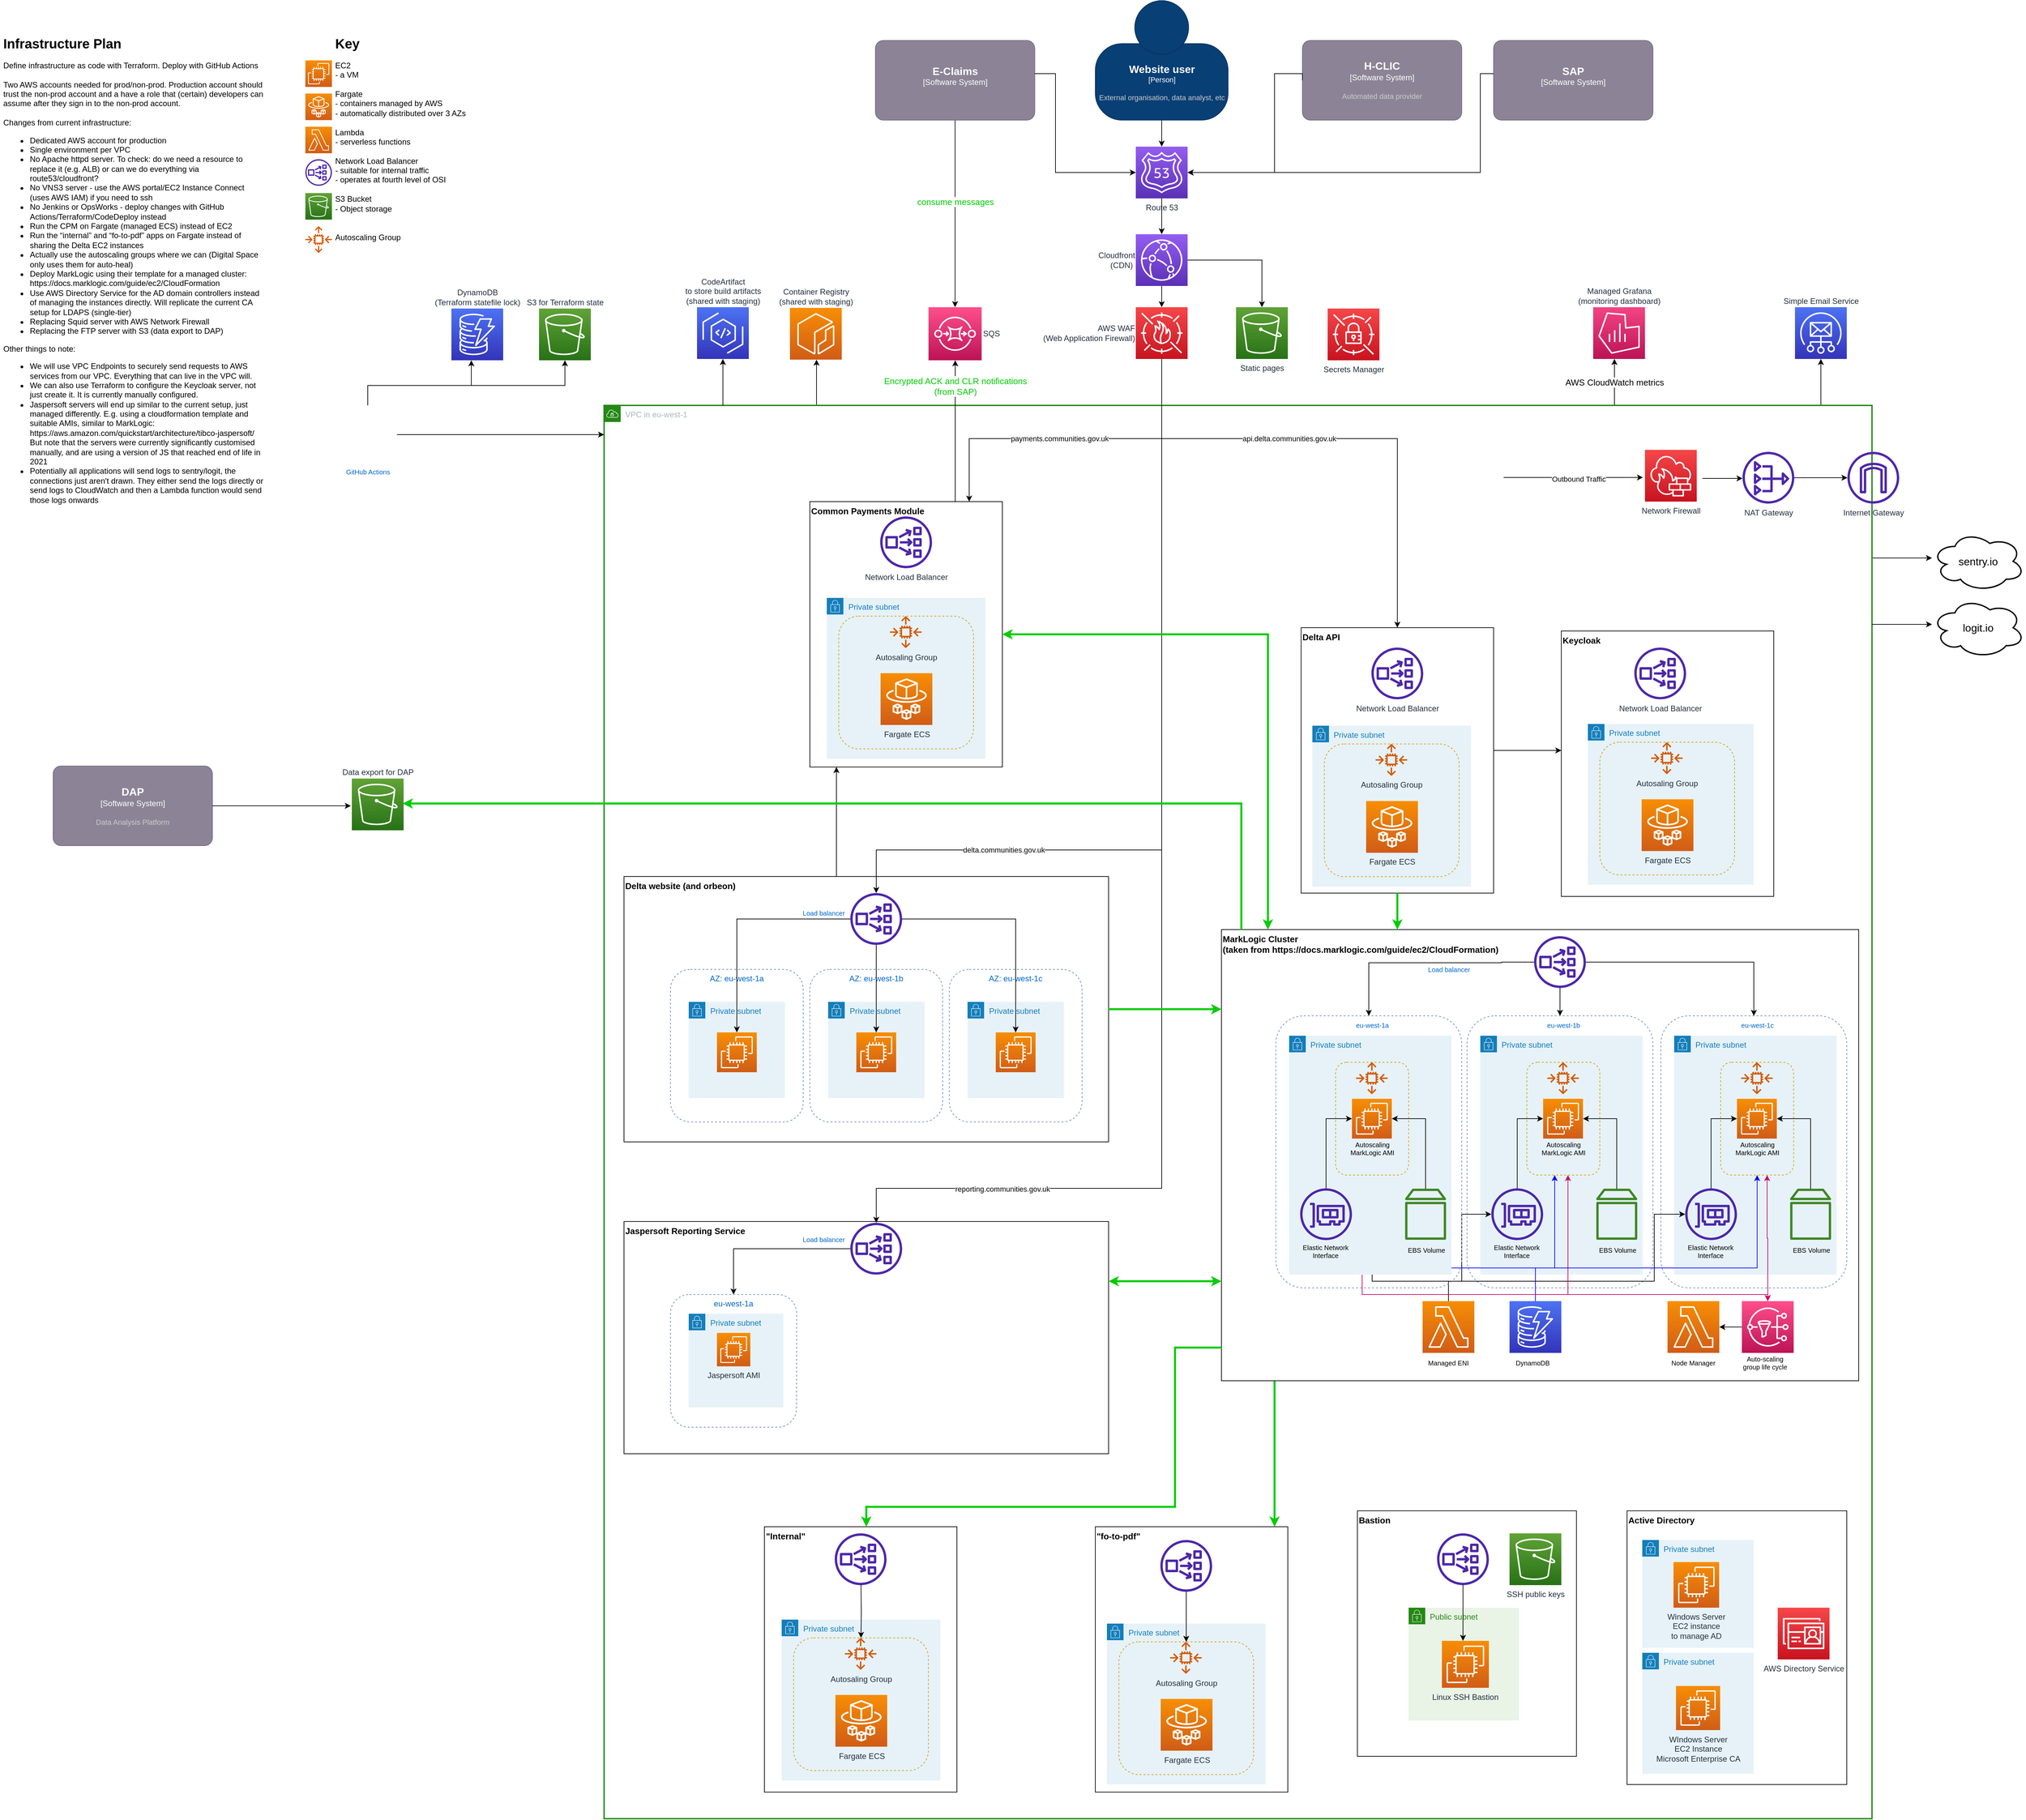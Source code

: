 <mxfile version="20.4.0" type="device"><diagram id="gd3j-gWC43uk9eTt-pps" name="Detailed"><mxGraphModel dx="2972" dy="2225" grid="1" gridSize="10" guides="1" tooltips="1" connect="1" arrows="1" fold="1" page="1" pageScale="1" pageWidth="827" pageHeight="1169" background="#FFFFFF" math="0" shadow="0"><root><mxCell id="0"/><mxCell id="1" parent="0"/><mxCell id="L7FDWEKDArjkuZWnYswi-360" value="&lt;font style=&quot;font-size: 13px;&quot;&gt;&lt;b&gt;Jaspersoft Reporting Service&lt;/b&gt;&lt;/font&gt;" style="rounded=0;whiteSpace=wrap;html=1;fontSize=10;fontColor=#000000;fillColor=none;align=left;labelPosition=center;verticalLabelPosition=middle;verticalAlign=top;" parent="1" vertex="1"><mxGeometry x="170" y="1500" width="730" height="350" as="geometry"/></mxCell><mxCell id="L7FDWEKDArjkuZWnYswi-273" value="&lt;font style=&quot;&quot;&gt;&lt;b style=&quot;font-size: 13px;&quot;&gt;Active Directory&lt;/b&gt;&lt;br&gt;&lt;/font&gt;" style="rounded=0;whiteSpace=wrap;html=1;fontSize=10;fontColor=#000000;fillColor=none;align=left;labelPosition=center;verticalLabelPosition=middle;verticalAlign=top;" parent="1" vertex="1"><mxGeometry x="1681" y="1936" width="331" height="412.5" as="geometry"/></mxCell><mxCell id="L7FDWEKDArjkuZWnYswi-311" value="&lt;font style=&quot;font-size: 13px;&quot;&gt;&lt;b&gt;Delta API&lt;/b&gt;&lt;/font&gt;" style="rounded=0;whiteSpace=wrap;html=1;fontSize=10;fontColor=#000000;fillColor=none;align=left;labelPosition=center;verticalLabelPosition=middle;verticalAlign=top;" parent="1" vertex="1"><mxGeometry x="1190" y="605" width="290" height="400" as="geometry"/></mxCell><mxCell id="L7FDWEKDArjkuZWnYswi-457" style="edgeStyle=orthogonalEdgeStyle;rounded=0;orthogonalLoop=1;jettySize=auto;html=1;fontSize=13;fontColor=#00CC00;startArrow=none;startFill=0;strokeColor=#00CC00;strokeWidth=3;elbow=vertical;" parent="1" source="L7FDWEKDArjkuZWnYswi-329" target="L7FDWEKDArjkuZWnYswi-446" edge="1"><mxGeometry relative="1" as="geometry"><Array as="points"><mxPoint x="1150" y="1800"/><mxPoint x="1150" y="1800"/></Array></mxGeometry></mxCell><mxCell id="L7FDWEKDArjkuZWnYswi-329" value="&lt;font style=&quot;&quot;&gt;&lt;b style=&quot;font-size: 13px;&quot;&gt;MarkLogic Cluster&lt;/b&gt;&lt;br&gt;&lt;b style=&quot;font-size: 13px;&quot;&gt;(taken from &lt;/b&gt;&lt;span style=&quot;font-size: 13px;&quot;&gt;&lt;b&gt;https://docs.marklogic.com/guide/ec2/CloudFormation)&lt;/b&gt;&lt;/span&gt;&lt;br&gt;&lt;/font&gt;" style="rounded=0;whiteSpace=wrap;html=1;fontSize=10;fontColor=#000000;fillColor=none;align=left;labelPosition=center;verticalLabelPosition=middle;verticalAlign=top;" parent="1" vertex="1"><mxGeometry x="1070" y="1060" width="960" height="680" as="geometry"/></mxCell><mxCell id="L7FDWEKDArjkuZWnYswi-334" style="edgeStyle=elbowEdgeStyle;rounded=0;orthogonalLoop=1;jettySize=auto;elbow=vertical;html=1;fontSize=13;fontColor=#0066CC;startArrow=none;startFill=0;strokeColor=#000000;" parent="1" source="L7FDWEKDArjkuZWnYswi-51" target="L7FDWEKDArjkuZWnYswi-268" edge="1"><mxGeometry relative="1" as="geometry"><Array as="points"><mxPoint x="1973" y="240"/><mxPoint x="2068" y="230"/></Array></mxGeometry></mxCell><mxCell id="L7FDWEKDArjkuZWnYswi-409" style="edgeStyle=orthogonalEdgeStyle;rounded=0;orthogonalLoop=1;jettySize=auto;html=1;fontSize=13;fontColor=#0066CC;startArrow=none;startFill=0;strokeColor=#000000;strokeWidth=1;elbow=vertical;" parent="1" source="L7FDWEKDArjkuZWnYswi-51" target="L7FDWEKDArjkuZWnYswi-407" edge="1"><mxGeometry relative="1" as="geometry"><Array as="points"><mxPoint x="460" y="220"/><mxPoint x="460" y="220"/></Array></mxGeometry></mxCell><mxCell id="L7FDWEKDArjkuZWnYswi-495" value="AWS CloudWatch metrics" style="edgeStyle=orthogonalEdgeStyle;rounded=0;orthogonalLoop=1;jettySize=auto;html=1;fontSize=13;fontColor=#000000;startArrow=none;startFill=0;endArrow=classic;endFill=1;strokeColor=#000000;strokeWidth=1;elbow=vertical;" parent="1" source="L7FDWEKDArjkuZWnYswi-51" target="L7FDWEKDArjkuZWnYswi-494" edge="1"><mxGeometry relative="1" as="geometry"><Array as="points"><mxPoint x="1662" y="250"/><mxPoint x="1662" y="250"/></Array></mxGeometry></mxCell><mxCell id="IsRWL3aZC2HJom77Ygov-50" style="edgeStyle=orthogonalEdgeStyle;rounded=0;orthogonalLoop=1;jettySize=auto;html=1;fontSize=16;fontColor=#000000;" parent="1" source="L7FDWEKDArjkuZWnYswi-51" target="L7FDWEKDArjkuZWnYswi-497" edge="1"><mxGeometry relative="1" as="geometry"><Array as="points"><mxPoint x="2120" y="500"/><mxPoint x="2120" y="500"/></Array></mxGeometry></mxCell><mxCell id="L7FDWEKDArjkuZWnYswi-51" value="VPC in eu-west-1" style="points=[[0,0],[0.25,0],[0.5,0],[0.75,0],[1,0],[1,0.25],[1,0.5],[1,0.75],[1,1],[0.75,1],[0.5,1],[0.25,1],[0,1],[0,0.75],[0,0.5],[0,0.25]];outlineConnect=0;gradientColor=none;html=1;whiteSpace=wrap;fontSize=12;fontStyle=0;container=0;pointerEvents=0;collapsible=0;recursiveResize=0;shape=mxgraph.aws4.group;grIcon=mxgraph.aws4.group_vpc;strokeColor=#248814;fillColor=none;verticalAlign=top;align=left;spacingLeft=30;fontColor=#AAB7B8;dashed=0;strokeWidth=2;" parent="1" vertex="1"><mxGeometry x="140" y="270" width="1910" height="2130" as="geometry"/></mxCell><mxCell id="L7FDWEKDArjkuZWnYswi-3" style="edgeStyle=orthogonalEdgeStyle;rounded=0;orthogonalLoop=1;jettySize=auto;html=1;" parent="1" source="L7FDWEKDArjkuZWnYswi-4" target="L7FDWEKDArjkuZWnYswi-33" edge="1"><mxGeometry relative="1" as="geometry"/></mxCell><object placeholders="1" c4Name="Website user" c4Type="Person" c4Description="External organisation, data analyst, etc" label="&lt;font style=&quot;font-size: 16px&quot;&gt;&lt;b&gt;%c4Name%&lt;/b&gt;&lt;/font&gt;&lt;div&gt;[%c4Type%]&lt;/div&gt;&lt;br&gt;&lt;div&gt;&lt;font style=&quot;font-size: 11px&quot;&gt;&lt;font color=&quot;#cccccc&quot;&gt;%c4Description%&lt;/font&gt;&lt;/div&gt;" id="L7FDWEKDArjkuZWnYswi-4"><mxCell style="html=1;fontSize=11;dashed=0;whitespace=wrap;fillColor=#083F75;strokeColor=#06315C;fontColor=#ffffff;shape=mxgraph.c4.person2;align=center;metaEdit=1;points=[[0.5,0,0],[1,0.5,0],[1,0.75,0],[0.75,1,0],[0.5,1,0],[0.25,1,0],[0,0.75,0],[0,0.5,0]];resizable=0;" parent="1" vertex="1"><mxGeometry x="880" y="-340" width="200" height="180" as="geometry"/></mxCell></object><object placeholders="1" c4Name="H-CLIC" c4Type="Software System" c4Description="Automated data provider" label="&lt;font style=&quot;font-size: 16px&quot;&gt;&lt;b&gt;%c4Name%&lt;/b&gt;&lt;/font&gt;&lt;div&gt;[%c4Type%]&lt;/div&gt;&lt;br&gt;&lt;div&gt;&lt;font style=&quot;font-size: 11px&quot;&gt;&lt;font color=&quot;#cccccc&quot;&gt;%c4Description%&lt;/font&gt;&lt;/div&gt;" id="L7FDWEKDArjkuZWnYswi-11"><mxCell style="rounded=1;whiteSpace=wrap;html=1;labelBackgroundColor=none;fillColor=#8C8496;fontColor=#ffffff;align=center;arcSize=10;strokeColor=#736782;metaEdit=1;resizable=0;points=[[0.25,0,0],[0.5,0,0],[0.75,0,0],[1,0.25,0],[1,0.5,0],[1,0.75,0],[0.75,1,0],[0.5,1,0],[0.25,1,0],[0,0.75,0],[0,0.5,0],[0,0.25,0]];" parent="1" vertex="1"><mxGeometry x="1192" y="-280" width="240" height="120" as="geometry"/></mxCell></object><object placeholders="1" c4Name="DAP" c4Type="Software System" c4Description="Data Analysis Platform" label="&lt;font style=&quot;font-size: 16px&quot;&gt;&lt;b&gt;%c4Name%&lt;/b&gt;&lt;/font&gt;&lt;div&gt;[%c4Type%]&lt;/div&gt;&lt;br&gt;&lt;div&gt;&lt;font style=&quot;font-size: 11px&quot;&gt;&lt;font color=&quot;#cccccc&quot;&gt;%c4Description%&lt;/font&gt;&lt;/div&gt;" id="L7FDWEKDArjkuZWnYswi-21"><mxCell style="rounded=1;whiteSpace=wrap;html=1;labelBackgroundColor=none;fillColor=#8C8496;fontColor=#ffffff;align=center;arcSize=10;strokeColor=#736782;metaEdit=1;resizable=0;points=[[0.25,0,0],[0.5,0,0],[0.75,0,0],[1,0.25,0],[1,0.5,0],[1,0.75,0],[0.75,1,0],[0.5,1,0],[0.25,1,0],[0,0.75,0],[0,0.5,0],[0,0.25,0]];" parent="1" vertex="1"><mxGeometry x="-690" y="813.5" width="240" height="120" as="geometry"/></mxCell></object><mxCell id="L7FDWEKDArjkuZWnYswi-37" style="edgeStyle=orthogonalEdgeStyle;rounded=0;orthogonalLoop=1;jettySize=auto;html=1;" parent="1" source="L7FDWEKDArjkuZWnYswi-33" target="L7FDWEKDArjkuZWnYswi-35" edge="1"><mxGeometry relative="1" as="geometry"/></mxCell><mxCell id="L7FDWEKDArjkuZWnYswi-33" value="Route 53" style="sketch=0;points=[[0,0,0],[0.25,0,0],[0.5,0,0],[0.75,0,0],[1,0,0],[0,1,0],[0.25,1,0],[0.5,1,0],[0.75,1,0],[1,1,0],[0,0.25,0],[0,0.5,0],[0,0.75,0],[1,0.25,0],[1,0.5,0],[1,0.75,0]];outlineConnect=0;fontColor=#232F3E;gradientColor=#945DF2;gradientDirection=north;fillColor=#5A30B5;strokeColor=#ffffff;dashed=0;verticalLabelPosition=bottom;verticalAlign=top;align=center;html=1;fontSize=12;fontStyle=0;aspect=fixed;shape=mxgraph.aws4.resourceIcon;resIcon=mxgraph.aws4.route_53;" parent="1" vertex="1"><mxGeometry x="941" y="-120" width="78" height="78" as="geometry"/></mxCell><mxCell id="L7FDWEKDArjkuZWnYswi-340" style="edgeStyle=orthogonalEdgeStyle;rounded=0;orthogonalLoop=1;jettySize=auto;html=1;fontSize=13;fontColor=#0066CC;startArrow=none;startFill=0;strokeColor=#000000;elbow=vertical;" parent="1" source="L7FDWEKDArjkuZWnYswi-34" target="L7FDWEKDArjkuZWnYswi-357" edge="1"><mxGeometry relative="1" as="geometry"><Array as="points"><mxPoint x="980" y="940"/><mxPoint x="550" y="940"/></Array></mxGeometry></mxCell><mxCell id="VkEuKxDjzGprHHdQwXPq-9" value="delta.communities.gov.uk" style="edgeLabel;html=1;align=center;verticalAlign=middle;resizable=0;points=[];" parent="L7FDWEKDArjkuZWnYswi-340" vertex="1" connectable="0"><mxGeometry x="0.585" relative="1" as="geometry"><mxPoint as="offset"/></mxGeometry></mxCell><mxCell id="L7FDWEKDArjkuZWnYswi-415" style="edgeStyle=orthogonalEdgeStyle;rounded=0;orthogonalLoop=1;jettySize=auto;html=1;fontSize=13;fontColor=#0066CC;startArrow=none;startFill=0;strokeColor=#000000;strokeWidth=1;elbow=vertical;" parent="1" source="L7FDWEKDArjkuZWnYswi-34" target="L7FDWEKDArjkuZWnYswi-376" edge="1"><mxGeometry relative="1" as="geometry"><Array as="points"><mxPoint x="980" y="1450"/><mxPoint x="550" y="1450"/></Array></mxGeometry></mxCell><mxCell id="VkEuKxDjzGprHHdQwXPq-13" value="reporting.communities.gov.uk" style="edgeLabel;html=1;align=center;verticalAlign=middle;resizable=0;points=[];" parent="L7FDWEKDArjkuZWnYswi-415" vertex="1" connectable="0"><mxGeometry x="0.721" y="1" relative="1" as="geometry"><mxPoint as="offset"/></mxGeometry></mxCell><mxCell id="L7FDWEKDArjkuZWnYswi-34" value="AWS WAF&lt;br&gt;(Web Application Firewall)" style="sketch=0;points=[[0,0,0],[0.25,0,0],[0.5,0,0],[0.75,0,0],[1,0,0],[0,1,0],[0.25,1,0],[0.5,1,0],[0.75,1,0],[1,1,0],[0,0.25,0],[0,0.5,0],[0,0.75,0],[1,0.25,0],[1,0.5,0],[1,0.75,0]];outlineConnect=0;fontColor=#232F3E;gradientColor=#F54749;gradientDirection=north;fillColor=#C7131F;strokeColor=#ffffff;dashed=0;verticalLabelPosition=middle;verticalAlign=middle;align=right;html=1;fontSize=12;fontStyle=0;aspect=fixed;shape=mxgraph.aws4.resourceIcon;resIcon=mxgraph.aws4.waf;labelPosition=left;" parent="1" vertex="1"><mxGeometry x="941" y="122" width="78" height="78" as="geometry"/></mxCell><mxCell id="L7FDWEKDArjkuZWnYswi-38" style="edgeStyle=orthogonalEdgeStyle;rounded=0;orthogonalLoop=1;jettySize=auto;html=1;" parent="1" source="L7FDWEKDArjkuZWnYswi-35" target="L7FDWEKDArjkuZWnYswi-34" edge="1"><mxGeometry relative="1" as="geometry"/></mxCell><mxCell id="fcbJyrRnCk4sGb35zQ97-2" style="edgeStyle=orthogonalEdgeStyle;rounded=0;orthogonalLoop=1;jettySize=auto;html=1;fontSize=16;fontColor=#000000;" parent="1" source="L7FDWEKDArjkuZWnYswi-35" target="fcbJyrRnCk4sGb35zQ97-1" edge="1"><mxGeometry relative="1" as="geometry"/></mxCell><mxCell id="L7FDWEKDArjkuZWnYswi-35" value="Cloudfront&lt;br&gt;(CDN)&amp;nbsp;" style="sketch=0;points=[[0,0,0],[0.25,0,0],[0.5,0,0],[0.75,0,0],[1,0,0],[0,1,0],[0.25,1,0],[0.5,1,0],[0.75,1,0],[1,1,0],[0,0.25,0],[0,0.5,0],[0,0.75,0],[1,0.25,0],[1,0.5,0],[1,0.75,0]];outlineConnect=0;fontColor=#232F3E;gradientColor=#945DF2;gradientDirection=north;fillColor=#5A30B5;strokeColor=#ffffff;dashed=0;verticalLabelPosition=middle;verticalAlign=middle;align=right;html=1;fontSize=12;fontStyle=0;aspect=fixed;shape=mxgraph.aws4.resourceIcon;resIcon=mxgraph.aws4.cloudfront;labelPosition=left;" parent="1" vertex="1"><mxGeometry x="941" y="12" width="78" height="78" as="geometry"/></mxCell><object placeholders="1" c4Name="SAP" c4Type="Software System" c4Description="" label="&lt;font style=&quot;font-size: 16px&quot;&gt;&lt;b&gt;%c4Name%&lt;/b&gt;&lt;/font&gt;&lt;div&gt;[%c4Type%]&lt;/div&gt;&lt;br&gt;&lt;div&gt;&lt;font style=&quot;font-size: 11px&quot;&gt;&lt;font color=&quot;#cccccc&quot;&gt;%c4Description%&lt;/font&gt;&lt;/div&gt;" id="L7FDWEKDArjkuZWnYswi-55"><mxCell style="rounded=1;whiteSpace=wrap;html=1;labelBackgroundColor=none;fillColor=#8C8496;fontColor=#ffffff;align=center;arcSize=10;strokeColor=#736782;metaEdit=1;resizable=0;points=[[0.25,0,0],[0.5,0,0],[0.75,0,0],[1,0.25,0],[1,0.5,0],[1,0.75,0],[0.75,1,0],[0.5,1,0],[0.25,1,0],[0,0.75,0],[0,0.5,0],[0,0.25,0]];" parent="1" vertex="1"><mxGeometry x="1480" y="-280" width="240" height="120" as="geometry"/></mxCell></object><mxCell id="L7FDWEKDArjkuZWnYswi-69" style="edgeStyle=orthogonalEdgeStyle;rounded=0;orthogonalLoop=1;jettySize=auto;html=1;fontSize=10;fontColor=#0066CC;" parent="1" source="L7FDWEKDArjkuZWnYswi-68" target="L7FDWEKDArjkuZWnYswi-51" edge="1"><mxGeometry relative="1" as="geometry"><Array as="points"><mxPoint x="260" y="344"/><mxPoint x="260" y="344"/></Array></mxGeometry></mxCell><mxCell id="pNdyQPgwsCE7qsDzeLJ6-4" style="edgeStyle=orthogonalEdgeStyle;rounded=0;orthogonalLoop=1;jettySize=auto;html=1;" parent="1" source="L7FDWEKDArjkuZWnYswi-68" target="pNdyQPgwsCE7qsDzeLJ6-2" edge="1"><mxGeometry relative="1" as="geometry"><Array as="points"><mxPoint x="-216" y="240"/><mxPoint x="-60" y="240"/></Array></mxGeometry></mxCell><mxCell id="L7FDWEKDArjkuZWnYswi-68" value="GitHub Actions" style="shape=image;html=1;verticalAlign=top;verticalLabelPosition=bottom;labelBackgroundColor=#ffffff;imageAspect=0;aspect=fixed;image=https://cdn0.iconfinder.com/data/icons/social-network-9/50/29-128.png;dashed=1;fontSize=10;fontColor=#0066CC;fillColor=none;" parent="1" vertex="1"><mxGeometry x="-260" y="270" width="88" height="88" as="geometry"/></mxCell><mxCell id="L7FDWEKDArjkuZWnYswi-262" value="&lt;h1&gt;&lt;span style=&quot;background-color: initial;&quot;&gt;Infrastructure Plan&lt;/span&gt;&lt;/h1&gt;&lt;p&gt;&lt;/p&gt;&lt;div style=&quot;font-size: 12px;&quot;&gt;&lt;font style=&quot;font-size: 12px;&quot;&gt;Define infrastructure as code with Terraform. Deploy with GitHub Actions&lt;/font&gt;&lt;/div&gt;&lt;div style=&quot;font-size: 12px;&quot;&gt;&lt;font style=&quot;font-size: 12px;&quot;&gt;&lt;br&gt;&lt;/font&gt;&lt;/div&gt;&lt;div style=&quot;font-size: 12px;&quot;&gt;&lt;font style=&quot;font-size: 12px;&quot;&gt;Two AWS accounts needed for prod/non-prod.&amp;nbsp;&lt;/font&gt;&lt;span style=&quot;background-color: initial;&quot;&gt;Production account should trust the non-prod account and a have a role that (certain) developers can assume after they sign in to the non-prod account.&lt;/span&gt;&lt;/div&gt;&lt;div style=&quot;font-size: 12px;&quot;&gt;&lt;font style=&quot;font-size: 12px;&quot;&gt;&lt;br&gt;&lt;/font&gt;&lt;/div&gt;&lt;div style=&quot;font-size: 12px;&quot;&gt;&lt;font style=&quot;font-size: 12px;&quot;&gt;Changes from current infrastructure:&lt;/font&gt;&lt;/div&gt;&lt;div style=&quot;font-size: 12px;&quot;&gt;&lt;ul&gt;&lt;li&gt;&lt;font style=&quot;font-size: 12px;&quot;&gt;Dedicated AWS account for production&lt;/font&gt;&lt;/li&gt;&lt;li&gt;&lt;font style=&quot;font-size: 12px;&quot;&gt;Single environment per VPC&lt;/font&gt;&lt;/li&gt;&lt;li&gt;&lt;font style=&quot;font-size: 12px;&quot;&gt;No Apache httpd server. To check: do we need a resource to replace it (e.g. ALB) or can we do everything via route53/cloudfront?&lt;/font&gt;&lt;/li&gt;&lt;li&gt;&lt;font style=&quot;font-size: 12px;&quot;&gt;No VNS3 server - use the AWS portal/EC2 Instance Connect (uses AWS IAM) if you need to ssh&lt;/font&gt;&lt;/li&gt;&lt;li&gt;&lt;span style=&quot;background-color: initial;&quot;&gt;No Jenkins or OpsWorks - deploy changes with GitHub Actions/Terraform/CodeDeploy instead&lt;/span&gt;&lt;br&gt;&lt;/li&gt;&lt;li&gt;&lt;font style=&quot;font-size: 12px;&quot;&gt;Run the CPM on Fargate (managed ECS) instead of EC2&lt;/font&gt;&lt;/li&gt;&lt;li&gt;&lt;font style=&quot;font-size: 12px;&quot;&gt;Run the “internal” and “fo-to-pdf” apps on Fargate instead of sharing the Delta EC2 instances&lt;/font&gt;&lt;/li&gt;&lt;li&gt;&lt;font style=&quot;font-size: 12px;&quot;&gt;Actually use the autoscaling groups where we can (Digital Space only uses them for auto-heal)&lt;/font&gt;&lt;/li&gt;&lt;li&gt;&lt;font style=&quot;font-size: 12px;&quot;&gt;Deploy MarkLogic using their template for a managed cluster: https://docs.marklogic.com/guide/ec2/CloudFormation&lt;/font&gt;&lt;/li&gt;&lt;li&gt;&lt;font style=&quot;font-size: 12px;&quot;&gt;Use AWS Directory Service for the AD domain controllers instead of managing the instances directly. Will replicate the current CA setup for LDAPS (single-tier)&lt;br&gt;&lt;/font&gt;&lt;/li&gt;&lt;li&gt;&lt;font style=&quot;font-size: 12px;&quot;&gt;Replacing Squid server with AWS Network Firewall&lt;/font&gt;&lt;/li&gt;&lt;li&gt;&lt;font style=&quot;font-size: 12px;&quot;&gt;Replacing the FTP server with S3 (data export to DAP)&lt;/font&gt;&lt;/li&gt;&lt;/ul&gt;&lt;/div&gt;&lt;div style=&quot;font-size: 12px;&quot;&gt;Other things to note:&lt;/div&gt;&lt;div style=&quot;font-size: 12px;&quot;&gt;&lt;ul&gt;&lt;li&gt;We will use VPC Endpoints to securely send requests to AWS services from our VPC. Everything that can live in the VPC will.&lt;/li&gt;&lt;li&gt;We can also use Terraform to configure the Keycloak server, not just create it. It is currently manually configured.&lt;/li&gt;&lt;li&gt;Jaspersoft servers will end up similar to the current setup, just managed differently. E.g. using a cloudformation template and suitable AMIs, similar to MarkLogic:&amp;nbsp;&lt;br&gt;https://aws.amazon.com/quickstart/architecture/tibco-jaspersoft/&lt;br&gt;But note that the servers were currently significantly customised manually, and are using a version of JS that reached end of life in 2021&lt;/li&gt;&lt;li&gt;Potentially all applications will send logs to sentry/logit, the connections just aren't drawn. They either send the logs directly or send logs to CloudWatch and then a Lambda function would send those logs onwards&lt;/li&gt;&lt;/ul&gt;&lt;/div&gt;" style="text;html=1;strokeColor=none;fillColor=none;spacing=5;spacingTop=-20;whiteSpace=wrap;overflow=hidden;rounded=0;dashed=1;fontSize=10;fontColor=#000000;" parent="1" vertex="1"><mxGeometry x="-770" y="-290" width="400" height="770" as="geometry"/></mxCell><mxCell id="L7FDWEKDArjkuZWnYswi-333" style="edgeStyle=elbowEdgeStyle;rounded=0;orthogonalLoop=1;jettySize=auto;elbow=vertical;html=1;fontSize=13;fontColor=#0066CC;startArrow=none;startFill=0;strokeColor=#000000;" parent="1" source="L7FDWEKDArjkuZWnYswi-271" target="L7FDWEKDArjkuZWnYswi-52" edge="1"><mxGeometry relative="1" as="geometry"/></mxCell><mxCell id="L7FDWEKDArjkuZWnYswi-503" value="consume messages" style="edgeLabel;html=1;align=center;verticalAlign=middle;resizable=0;points=[];fontSize=13;fontColor=#00CC00;" parent="L7FDWEKDArjkuZWnYswi-333" vertex="1" connectable="0"><mxGeometry x="0.174" y="-10" relative="1" as="geometry"><mxPoint x="10" y="-43" as="offset"/></mxGeometry></mxCell><object placeholders="1" c4Name="E-Claims" c4Type="Software System" c4Description="" label="&lt;font style=&quot;font-size: 16px&quot;&gt;&lt;b&gt;%c4Name%&lt;/b&gt;&lt;/font&gt;&lt;div&gt;[%c4Type%]&lt;/div&gt;&lt;br&gt;&lt;div&gt;&lt;font style=&quot;font-size: 11px&quot;&gt;&lt;font color=&quot;#cccccc&quot;&gt;%c4Description%&lt;/font&gt;&lt;/div&gt;" id="L7FDWEKDArjkuZWnYswi-271"><mxCell style="rounded=1;whiteSpace=wrap;html=1;labelBackgroundColor=none;fillColor=#8C8496;fontColor=#ffffff;align=center;arcSize=10;strokeColor=#736782;metaEdit=1;resizable=0;points=[[0.25,0,0],[0.5,0,0],[0.75,0,0],[1,0.25,0],[1,0.5,0],[1,0.75,0],[0.75,1,0],[0.5,1,0],[0.25,1,0],[0,0.75,0],[0,0.5,0],[0,0.25,0]];" parent="1" vertex="1"><mxGeometry x="548.75" y="-280" width="240" height="120" as="geometry"/></mxCell></object><mxCell id="L7FDWEKDArjkuZWnYswi-332" style="edgeStyle=elbowEdgeStyle;rounded=0;orthogonalLoop=1;jettySize=auto;elbow=vertical;html=1;fontSize=13;fontColor=#0066CC;startArrow=none;startFill=0;strokeColor=#000000;" parent="1" source="L7FDWEKDArjkuZWnYswi-486" target="L7FDWEKDArjkuZWnYswi-52" edge="1"><mxGeometry relative="1" as="geometry"><mxPoint x="535" y="420" as="sourcePoint"/><Array as="points"><mxPoint x="669" y="380"/><mxPoint x="534" y="340"/></Array></mxGeometry></mxCell><mxCell id="L7FDWEKDArjkuZWnYswi-502" value="Encrypted ACK and CLR notifications&lt;br&gt;(from SAP)" style="edgeLabel;html=1;align=center;verticalAlign=middle;resizable=0;points=[];fontSize=13;fontColor=#00CC00;" parent="L7FDWEKDArjkuZWnYswi-332" vertex="1" connectable="0"><mxGeometry x="0.462" y="-2" relative="1" as="geometry"><mxPoint x="-2" y="-19" as="offset"/></mxGeometry></mxCell><mxCell id="L7FDWEKDArjkuZWnYswi-337" style="edgeStyle=elbowEdgeStyle;rounded=0;orthogonalLoop=1;jettySize=auto;elbow=vertical;html=1;fontSize=13;fontColor=#0066CC;startArrow=none;startFill=0;strokeColor=#000000;" parent="1" source="L7FDWEKDArjkuZWnYswi-34" target="L7FDWEKDArjkuZWnYswi-311" edge="1"><mxGeometry relative="1" as="geometry"><mxPoint x="1292" y="445" as="targetPoint"/><Array as="points"><mxPoint x="1140" y="320"/><mxPoint x="1292" y="370"/></Array><mxPoint x="1292" y="200.0" as="sourcePoint"/></mxGeometry></mxCell><mxCell id="VkEuKxDjzGprHHdQwXPq-14" value="api.delta.communities.gov.uk" style="edgeLabel;html=1;align=center;verticalAlign=middle;resizable=0;points=[];" parent="L7FDWEKDArjkuZWnYswi-337" vertex="1" connectable="0"><mxGeometry x="-0.29" y="4" relative="1" as="geometry"><mxPoint x="42" y="4" as="offset"/></mxGeometry></mxCell><mxCell id="L7FDWEKDArjkuZWnYswi-412" style="edgeStyle=orthogonalEdgeStyle;rounded=0;orthogonalLoop=1;jettySize=auto;html=1;fontSize=13;fontColor=#0066CC;startArrow=none;startFill=0;strokeColor=#000000;strokeWidth=1;elbow=vertical;" parent="1" source="L7FDWEKDArjkuZWnYswi-34" target="L7FDWEKDArjkuZWnYswi-486" edge="1"><mxGeometry relative="1" as="geometry"><mxPoint x="690" y="420" as="targetPoint"/><Array as="points"><mxPoint x="980" y="320"/><mxPoint x="690" y="320"/></Array><mxPoint x="1292.0" y="200.0" as="sourcePoint"/></mxGeometry></mxCell><mxCell id="VkEuKxDjzGprHHdQwXPq-8" value="payments.communities.gov.uk" style="edgeLabel;html=1;align=center;verticalAlign=middle;resizable=0;points=[];" parent="L7FDWEKDArjkuZWnYswi-412" vertex="1" connectable="0"><mxGeometry x="0.086" relative="1" as="geometry"><mxPoint as="offset"/></mxGeometry></mxCell><mxCell id="L7FDWEKDArjkuZWnYswi-401" style="edgeStyle=orthogonalEdgeStyle;rounded=0;orthogonalLoop=1;jettySize=auto;html=1;" parent="1" source="L7FDWEKDArjkuZWnYswi-271" target="L7FDWEKDArjkuZWnYswi-33" edge="1"><mxGeometry relative="1" as="geometry"><mxPoint x="810" y="-137.5" as="sourcePoint"/><mxPoint x="810" y="-57.5" as="targetPoint"/><Array as="points"><mxPoint x="820" y="-230"/><mxPoint x="820" y="-81"/></Array></mxGeometry></mxCell><mxCell id="L7FDWEKDArjkuZWnYswi-402" style="edgeStyle=orthogonalEdgeStyle;rounded=0;orthogonalLoop=1;jettySize=auto;html=1;exitX=0;exitY=0.5;exitDx=0;exitDy=0;exitPerimeter=0;" parent="1" source="L7FDWEKDArjkuZWnYswi-11" target="L7FDWEKDArjkuZWnYswi-33" edge="1"><mxGeometry relative="1" as="geometry"><mxPoint x="980" y="-178" as="sourcePoint"/><mxPoint x="980" y="-120.0" as="targetPoint"/><Array as="points"><mxPoint x="1192" y="-230"/><mxPoint x="1150" y="-230"/><mxPoint x="1150" y="-81"/></Array></mxGeometry></mxCell><mxCell id="L7FDWEKDArjkuZWnYswi-404" style="edgeStyle=orthogonalEdgeStyle;rounded=0;orthogonalLoop=1;jettySize=auto;html=1;" parent="1" source="L7FDWEKDArjkuZWnYswi-55" target="L7FDWEKDArjkuZWnYswi-33" edge="1"><mxGeometry relative="1" as="geometry"><mxPoint x="1190" y="-268" as="sourcePoint"/><mxPoint x="1019.0" y="-81" as="targetPoint"/><Array as="points"><mxPoint x="1460" y="-230"/><mxPoint x="1460" y="-81"/></Array></mxGeometry></mxCell><mxCell id="L7FDWEKDArjkuZWnYswi-407" value="Container Registry &lt;br&gt;(shared with staging)" style="sketch=0;points=[[0,0,0],[0.25,0,0],[0.5,0,0],[0.75,0,0],[1,0,0],[0,1,0],[0.25,1,0],[0.5,1,0],[0.75,1,0],[1,1,0],[0,0.25,0],[0,0.5,0],[0,0.75,0],[1,0.25,0],[1,0.5,0],[1,0.75,0]];outlineConnect=0;fontColor=#232F3E;gradientColor=#F78E04;gradientDirection=north;fillColor=#D05C17;strokeColor=#ffffff;dashed=0;verticalLabelPosition=top;verticalAlign=bottom;align=center;html=1;fontSize=12;fontStyle=0;aspect=fixed;shape=mxgraph.aws4.resourceIcon;resIcon=mxgraph.aws4.ecr;labelPosition=center;" parent="1" vertex="1"><mxGeometry x="420" y="123" width="78" height="78" as="geometry"/></mxCell><mxCell id="L7FDWEKDArjkuZWnYswi-425" style="edgeStyle=orthogonalEdgeStyle;rounded=0;orthogonalLoop=1;jettySize=auto;html=1;fontSize=13;fontColor=#00CC00;startArrow=classic;startFill=1;strokeColor=#00CC00;strokeWidth=3;elbow=vertical;" parent="1" source="L7FDWEKDArjkuZWnYswi-486" target="L7FDWEKDArjkuZWnYswi-329" edge="1"><mxGeometry relative="1" as="geometry"><mxPoint x="900" y="620" as="sourcePoint"/><Array as="points"><mxPoint x="1140" y="615"/></Array></mxGeometry></mxCell><mxCell id="L7FDWEKDArjkuZWnYswi-195" value="" style="group" parent="1" vertex="1" connectable="0"><mxGeometry x="1440" y="1170" width="280" height="430" as="geometry"/></mxCell><mxCell id="L7FDWEKDArjkuZWnYswi-196" value="" style="rounded=1;whiteSpace=wrap;html=1;dashed=1;fillColor=none;strokeColor=#6c8ebf;" parent="L7FDWEKDArjkuZWnYswi-195" vertex="1"><mxGeometry y="20" width="280" height="410" as="geometry"/></mxCell><mxCell id="L7FDWEKDArjkuZWnYswi-197" value="Private subnet" style="points=[[0,0],[0.25,0],[0.5,0],[0.75,0],[1,0],[1,0.25],[1,0.5],[1,0.75],[1,1],[0.75,1],[0.5,1],[0.25,1],[0,1],[0,0.75],[0,0.5],[0,0.25]];outlineConnect=0;gradientColor=none;html=1;whiteSpace=wrap;fontSize=12;fontStyle=0;container=1;pointerEvents=0;collapsible=0;recursiveResize=0;shape=mxgraph.aws4.group;grIcon=mxgraph.aws4.group_security_group;grStroke=0;strokeColor=#147EBA;fillColor=#E6F2F8;verticalAlign=top;align=left;spacingLeft=30;fontColor=#147EBA;dashed=0;" parent="L7FDWEKDArjkuZWnYswi-195" vertex="1"><mxGeometry x="20" y="50" width="244.63" height="360" as="geometry"/></mxCell><mxCell id="L7FDWEKDArjkuZWnYswi-198" value="" style="sketch=0;outlineConnect=0;fontColor=#232F3E;gradientColor=none;fillColor=#3F8624;strokeColor=none;dashed=0;verticalLabelPosition=bottom;verticalAlign=top;align=center;html=1;fontSize=12;fontStyle=0;aspect=fixed;pointerEvents=1;shape=mxgraph.aws4.volume;" parent="L7FDWEKDArjkuZWnYswi-197" vertex="1"><mxGeometry x="174.5" y="230" width="62" height="78" as="geometry"/></mxCell><mxCell id="L7FDWEKDArjkuZWnYswi-199" style="edgeStyle=orthogonalEdgeStyle;rounded=0;orthogonalLoop=1;jettySize=auto;html=1;entryX=1;entryY=0.5;entryDx=0;entryDy=0;entryPerimeter=0;fontSize=10;fontColor=#000000;" parent="L7FDWEKDArjkuZWnYswi-195" source="L7FDWEKDArjkuZWnYswi-198" target="L7FDWEKDArjkuZWnYswi-206" edge="1"><mxGeometry relative="1" as="geometry"><Array as="points"><mxPoint x="226" y="175"/></Array></mxGeometry></mxCell><mxCell id="L7FDWEKDArjkuZWnYswi-200" value="" style="sketch=0;outlineConnect=0;fontColor=#232F3E;gradientColor=none;fillColor=#4D27AA;strokeColor=none;dashed=0;verticalLabelPosition=bottom;verticalAlign=top;align=center;html=1;fontSize=12;fontStyle=0;aspect=fixed;pointerEvents=1;shape=mxgraph.aws4.elastic_network_interface;" parent="L7FDWEKDArjkuZWnYswi-195" vertex="1"><mxGeometry x="36.62" y="280" width="78" height="78" as="geometry"/></mxCell><mxCell id="L7FDWEKDArjkuZWnYswi-201" value="" style="group" parent="L7FDWEKDArjkuZWnYswi-195" vertex="1" connectable="0"><mxGeometry x="90" y="90" width="110" height="170" as="geometry"/></mxCell><mxCell id="L7FDWEKDArjkuZWnYswi-202" value="" style="group" parent="L7FDWEKDArjkuZWnYswi-201" vertex="1" connectable="0"><mxGeometry width="110" height="170" as="geometry"/></mxCell><mxCell id="L7FDWEKDArjkuZWnYswi-203" value="" style="rounded=1;whiteSpace=wrap;html=1;dashed=1;fillColor=none;strokeColor=#d79b00;" parent="L7FDWEKDArjkuZWnYswi-202" vertex="1"><mxGeometry width="110" height="170" as="geometry"/></mxCell><mxCell id="L7FDWEKDArjkuZWnYswi-204" value="Autoscaling MarkLogic AMI" style="text;html=1;strokeColor=none;fillColor=none;align=center;verticalAlign=middle;whiteSpace=wrap;rounded=0;dashed=1;fontSize=10;fontColor=#000000;" parent="L7FDWEKDArjkuZWnYswi-202" vertex="1"><mxGeometry x="13.75" y="115" width="82.5" height="30" as="geometry"/></mxCell><mxCell id="L7FDWEKDArjkuZWnYswi-205" value="" style="sketch=0;outlineConnect=0;fontColor=#232F3E;gradientColor=none;fillColor=#D45B07;strokeColor=none;dashed=0;verticalLabelPosition=bottom;verticalAlign=top;align=center;html=1;fontSize=12;fontStyle=0;aspect=fixed;pointerEvents=1;shape=mxgraph.aws4.auto_scaling2;" parent="L7FDWEKDArjkuZWnYswi-202" vertex="1"><mxGeometry x="30.62" width="48" height="48" as="geometry"/></mxCell><mxCell id="L7FDWEKDArjkuZWnYswi-206" value="" style="sketch=0;points=[[0,0,0],[0.25,0,0],[0.5,0,0],[0.75,0,0],[1,0,0],[0,1,0],[0.25,1,0],[0.5,1,0],[0.75,1,0],[1,1,0],[0,0.25,0],[0,0.5,0],[0,0.75,0],[1,0.25,0],[1,0.5,0],[1,0.75,0]];outlineConnect=0;fontColor=#232F3E;gradientColor=#F78E04;gradientDirection=north;fillColor=#D05C17;strokeColor=#ffffff;dashed=0;verticalLabelPosition=bottom;verticalAlign=top;align=center;html=1;fontSize=12;fontStyle=0;aspect=fixed;shape=mxgraph.aws4.resourceIcon;resIcon=mxgraph.aws4.ec2;" parent="L7FDWEKDArjkuZWnYswi-202" vertex="1"><mxGeometry x="24.62" y="55" width="60" height="60" as="geometry"/></mxCell><mxCell id="L7FDWEKDArjkuZWnYswi-207" style="edgeStyle=orthogonalEdgeStyle;rounded=0;orthogonalLoop=1;jettySize=auto;html=1;fontSize=10;fontColor=#000000;entryX=0;entryY=0.5;entryDx=0;entryDy=0;entryPerimeter=0;" parent="L7FDWEKDArjkuZWnYswi-195" source="L7FDWEKDArjkuZWnYswi-200" target="L7FDWEKDArjkuZWnYswi-206" edge="1"><mxGeometry relative="1" as="geometry"/></mxCell><mxCell id="L7FDWEKDArjkuZWnYswi-208" value="Elastic Network Interface" style="text;html=1;strokeColor=none;fillColor=none;align=center;verticalAlign=middle;whiteSpace=wrap;rounded=0;dashed=1;fontSize=10;fontColor=#000000;" parent="L7FDWEKDArjkuZWnYswi-195" vertex="1"><mxGeometry x="28.43" y="360" width="94.38" height="30" as="geometry"/></mxCell><mxCell id="L7FDWEKDArjkuZWnYswi-209" value="EBS Volume" style="text;html=1;strokeColor=none;fillColor=none;align=center;verticalAlign=middle;whiteSpace=wrap;rounded=0;dashed=1;fontSize=10;fontColor=#000000;" parent="L7FDWEKDArjkuZWnYswi-195" vertex="1"><mxGeometry x="180" y="358" width="94.38" height="30" as="geometry"/></mxCell><mxCell id="L7FDWEKDArjkuZWnYswi-210" value="&lt;font style=&quot;font-size: 10px;&quot;&gt;eu-west-1b&lt;/font&gt;" style="text;html=1;strokeColor=none;fillColor=none;align=center;verticalAlign=middle;whiteSpace=wrap;rounded=0;dashed=1;fontColor=#0066CC;" parent="L7FDWEKDArjkuZWnYswi-195" vertex="1"><mxGeometry x="95.5" width="99.0" height="67.826" as="geometry"/></mxCell><mxCell id="L7FDWEKDArjkuZWnYswi-230" value="" style="group" parent="1" vertex="1" connectable="0"><mxGeometry x="1732" y="1160" width="280" height="430" as="geometry"/></mxCell><mxCell id="L7FDWEKDArjkuZWnYswi-231" value="" style="rounded=1;whiteSpace=wrap;html=1;dashed=1;fillColor=none;strokeColor=#6c8ebf;" parent="L7FDWEKDArjkuZWnYswi-230" vertex="1"><mxGeometry y="30" width="280" height="410" as="geometry"/></mxCell><mxCell id="L7FDWEKDArjkuZWnYswi-232" value="Private subnet" style="points=[[0,0],[0.25,0],[0.5,0],[0.75,0],[1,0],[1,0.25],[1,0.5],[1,0.75],[1,1],[0.75,1],[0.5,1],[0.25,1],[0,1],[0,0.75],[0,0.5],[0,0.25]];outlineConnect=0;gradientColor=none;html=1;whiteSpace=wrap;fontSize=12;fontStyle=0;container=1;pointerEvents=0;collapsible=0;recursiveResize=0;shape=mxgraph.aws4.group;grIcon=mxgraph.aws4.group_security_group;grStroke=0;strokeColor=#147EBA;fillColor=#E6F2F8;verticalAlign=top;align=left;spacingLeft=30;fontColor=#147EBA;dashed=0;" parent="L7FDWEKDArjkuZWnYswi-230" vertex="1"><mxGeometry x="20" y="60" width="244.63" height="360" as="geometry"/></mxCell><mxCell id="L7FDWEKDArjkuZWnYswi-233" value="" style="sketch=0;outlineConnect=0;fontColor=#232F3E;gradientColor=none;fillColor=#3F8624;strokeColor=none;dashed=0;verticalLabelPosition=bottom;verticalAlign=top;align=center;html=1;fontSize=12;fontStyle=0;aspect=fixed;pointerEvents=1;shape=mxgraph.aws4.volume;" parent="L7FDWEKDArjkuZWnYswi-232" vertex="1"><mxGeometry x="174.5" y="230" width="62" height="78" as="geometry"/></mxCell><mxCell id="L7FDWEKDArjkuZWnYswi-234" style="edgeStyle=orthogonalEdgeStyle;rounded=0;orthogonalLoop=1;jettySize=auto;html=1;entryX=1;entryY=0.5;entryDx=0;entryDy=0;entryPerimeter=0;fontSize=10;fontColor=#000000;" parent="L7FDWEKDArjkuZWnYswi-230" source="L7FDWEKDArjkuZWnYswi-233" target="L7FDWEKDArjkuZWnYswi-241" edge="1"><mxGeometry relative="1" as="geometry"><Array as="points"><mxPoint x="226" y="185"/></Array></mxGeometry></mxCell><mxCell id="L7FDWEKDArjkuZWnYswi-235" value="" style="sketch=0;outlineConnect=0;fontColor=#232F3E;gradientColor=none;fillColor=#4D27AA;strokeColor=none;dashed=0;verticalLabelPosition=bottom;verticalAlign=top;align=center;html=1;fontSize=12;fontStyle=0;aspect=fixed;pointerEvents=1;shape=mxgraph.aws4.elastic_network_interface;" parent="L7FDWEKDArjkuZWnYswi-230" vertex="1"><mxGeometry x="36.62" y="290" width="78" height="78" as="geometry"/></mxCell><mxCell id="L7FDWEKDArjkuZWnYswi-236" value="" style="group" parent="L7FDWEKDArjkuZWnYswi-230" vertex="1" connectable="0"><mxGeometry x="90" y="100" width="110" height="170" as="geometry"/></mxCell><mxCell id="L7FDWEKDArjkuZWnYswi-237" value="" style="group" parent="L7FDWEKDArjkuZWnYswi-236" vertex="1" connectable="0"><mxGeometry width="110" height="170" as="geometry"/></mxCell><mxCell id="L7FDWEKDArjkuZWnYswi-238" value="" style="rounded=1;whiteSpace=wrap;html=1;dashed=1;fillColor=none;strokeColor=#d79b00;" parent="L7FDWEKDArjkuZWnYswi-237" vertex="1"><mxGeometry width="110" height="170" as="geometry"/></mxCell><mxCell id="L7FDWEKDArjkuZWnYswi-239" value="Autoscaling MarkLogic AMI" style="text;html=1;strokeColor=none;fillColor=none;align=center;verticalAlign=middle;whiteSpace=wrap;rounded=0;dashed=1;fontSize=10;fontColor=#000000;" parent="L7FDWEKDArjkuZWnYswi-237" vertex="1"><mxGeometry x="13.75" y="115" width="82.5" height="30" as="geometry"/></mxCell><mxCell id="L7FDWEKDArjkuZWnYswi-240" value="" style="sketch=0;outlineConnect=0;fontColor=#232F3E;gradientColor=none;fillColor=#D45B07;strokeColor=none;dashed=0;verticalLabelPosition=bottom;verticalAlign=top;align=center;html=1;fontSize=12;fontStyle=0;aspect=fixed;pointerEvents=1;shape=mxgraph.aws4.auto_scaling2;" parent="L7FDWEKDArjkuZWnYswi-237" vertex="1"><mxGeometry x="30.62" width="48" height="48" as="geometry"/></mxCell><mxCell id="L7FDWEKDArjkuZWnYswi-241" value="" style="sketch=0;points=[[0,0,0],[0.25,0,0],[0.5,0,0],[0.75,0,0],[1,0,0],[0,1,0],[0.25,1,0],[0.5,1,0],[0.75,1,0],[1,1,0],[0,0.25,0],[0,0.5,0],[0,0.75,0],[1,0.25,0],[1,0.5,0],[1,0.75,0]];outlineConnect=0;fontColor=#232F3E;gradientColor=#F78E04;gradientDirection=north;fillColor=#D05C17;strokeColor=#ffffff;dashed=0;verticalLabelPosition=bottom;verticalAlign=top;align=center;html=1;fontSize=12;fontStyle=0;aspect=fixed;shape=mxgraph.aws4.resourceIcon;resIcon=mxgraph.aws4.ec2;" parent="L7FDWEKDArjkuZWnYswi-237" vertex="1"><mxGeometry x="24.62" y="55" width="60" height="60" as="geometry"/></mxCell><mxCell id="L7FDWEKDArjkuZWnYswi-242" style="edgeStyle=orthogonalEdgeStyle;rounded=0;orthogonalLoop=1;jettySize=auto;html=1;fontSize=10;fontColor=#000000;entryX=0;entryY=0.5;entryDx=0;entryDy=0;entryPerimeter=0;" parent="L7FDWEKDArjkuZWnYswi-230" source="L7FDWEKDArjkuZWnYswi-235" target="L7FDWEKDArjkuZWnYswi-241" edge="1"><mxGeometry relative="1" as="geometry"/></mxCell><mxCell id="L7FDWEKDArjkuZWnYswi-243" value="Elastic Network Interface" style="text;html=1;strokeColor=none;fillColor=none;align=center;verticalAlign=middle;whiteSpace=wrap;rounded=0;dashed=1;fontSize=10;fontColor=#000000;" parent="L7FDWEKDArjkuZWnYswi-230" vertex="1"><mxGeometry x="28.43" y="370" width="94.38" height="30" as="geometry"/></mxCell><mxCell id="L7FDWEKDArjkuZWnYswi-244" value="EBS Volume" style="text;html=1;strokeColor=none;fillColor=none;align=center;verticalAlign=middle;whiteSpace=wrap;rounded=0;dashed=1;fontSize=10;fontColor=#000000;" parent="L7FDWEKDArjkuZWnYswi-230" vertex="1"><mxGeometry x="180" y="368" width="94.38" height="30" as="geometry"/></mxCell><mxCell id="L7FDWEKDArjkuZWnYswi-245" value="&lt;font style=&quot;font-size: 10px;&quot;&gt;eu-west-1c&lt;/font&gt;" style="text;html=1;strokeColor=none;fillColor=none;align=center;verticalAlign=middle;whiteSpace=wrap;rounded=0;dashed=1;fontColor=#0066CC;" parent="L7FDWEKDArjkuZWnYswi-230" vertex="1"><mxGeometry x="95.5" y="10" width="99.0" height="67.826" as="geometry"/></mxCell><mxCell id="L7FDWEKDArjkuZWnYswi-146" style="edgeStyle=orthogonalEdgeStyle;rounded=0;orthogonalLoop=1;jettySize=auto;html=1;fontSize=10;fontColor=#0066CC;" parent="1" source="L7FDWEKDArjkuZWnYswi-149" target="L7FDWEKDArjkuZWnYswi-132" edge="1"><mxGeometry relative="1" as="geometry"><Array as="points"><mxPoint x="1492" y="1109"/><mxPoint x="1297" y="1110"/></Array></mxGeometry></mxCell><mxCell id="L7FDWEKDArjkuZWnYswi-228" style="edgeStyle=orthogonalEdgeStyle;rounded=0;orthogonalLoop=1;jettySize=auto;html=1;fontSize=10;fontColor=#000000;" parent="1" source="L7FDWEKDArjkuZWnYswi-149" target="L7FDWEKDArjkuZWnYswi-196" edge="1"><mxGeometry relative="1" as="geometry"/></mxCell><mxCell id="L7FDWEKDArjkuZWnYswi-229" style="edgeStyle=orthogonalEdgeStyle;rounded=0;orthogonalLoop=1;jettySize=auto;html=1;fontSize=10;fontColor=#000000;" parent="1" source="L7FDWEKDArjkuZWnYswi-149" target="L7FDWEKDArjkuZWnYswi-231" edge="1"><mxGeometry relative="1" as="geometry"><mxPoint x="1869.957" y="1190" as="targetPoint"/></mxGeometry></mxCell><mxCell id="L7FDWEKDArjkuZWnYswi-149" value="" style="sketch=0;outlineConnect=0;fontColor=#232F3E;gradientColor=none;fillColor=#4D27AA;strokeColor=none;dashed=0;verticalLabelPosition=bottom;verticalAlign=top;align=center;html=1;fontSize=12;fontStyle=0;aspect=fixed;pointerEvents=1;shape=mxgraph.aws4.network_load_balancer;" parent="1" vertex="1"><mxGeometry x="1541" y="1070" width="78" height="78" as="geometry"/></mxCell><mxCell id="L7FDWEKDArjkuZWnYswi-150" value="Load balancer" style="text;html=1;strokeColor=none;fillColor=none;align=center;verticalAlign=middle;whiteSpace=wrap;rounded=0;dashed=1;fontSize=10;fontColor=#0066CC;" parent="1" vertex="1"><mxGeometry x="1373" y="1105" width="80" height="30" as="geometry"/></mxCell><mxCell id="L7FDWEKDArjkuZWnYswi-253" style="edgeStyle=orthogonalEdgeStyle;rounded=0;orthogonalLoop=1;jettySize=auto;html=1;fontSize=10;fontColor=#000000;" parent="1" source="L7FDWEKDArjkuZWnYswi-162" target="L7FDWEKDArjkuZWnYswi-235" edge="1"><mxGeometry relative="1" as="geometry"><Array as="points"><mxPoint x="1412" y="1590"/><mxPoint x="1722" y="1590"/><mxPoint x="1722" y="1489"/></Array></mxGeometry></mxCell><mxCell id="L7FDWEKDArjkuZWnYswi-162" value="" style="sketch=0;points=[[0,0,0],[0.25,0,0],[0.5,0,0],[0.75,0,0],[1,0,0],[0,1,0],[0.25,1,0],[0.5,1,0],[0.75,1,0],[1,1,0],[0,0.25,0],[0,0.5,0],[0,0.75,0],[1,0.25,0],[1,0.5,0],[1,0.75,0]];outlineConnect=0;fontColor=#232F3E;gradientColor=#F78E04;gradientDirection=north;fillColor=#D05C17;strokeColor=#ffffff;dashed=0;verticalLabelPosition=bottom;verticalAlign=top;align=center;html=1;fontSize=12;fontStyle=0;aspect=fixed;shape=mxgraph.aws4.resourceIcon;resIcon=mxgraph.aws4.lambda;" parent="1" vertex="1"><mxGeometry x="1373" y="1620" width="78" height="78" as="geometry"/></mxCell><mxCell id="L7FDWEKDArjkuZWnYswi-250" style="edgeStyle=orthogonalEdgeStyle;rounded=0;orthogonalLoop=1;jettySize=auto;html=1;fontSize=10;fontColor=#000000;" parent="1" source="L7FDWEKDArjkuZWnYswi-163" target="L7FDWEKDArjkuZWnYswi-164" edge="1"><mxGeometry relative="1" as="geometry"/></mxCell><mxCell id="L7FDWEKDArjkuZWnYswi-258" style="edgeStyle=orthogonalEdgeStyle;rounded=0;orthogonalLoop=1;jettySize=auto;html=1;fontSize=10;fontColor=#000000;strokeColor=#CC0066;startArrow=classic;startFill=1;" parent="1" source="L7FDWEKDArjkuZWnYswi-163" target="L7FDWEKDArjkuZWnYswi-238" edge="1"><mxGeometry relative="1" as="geometry"><Array as="points"><mxPoint x="1893" y="1525"/><mxPoint x="1892" y="1525"/></Array></mxGeometry></mxCell><mxCell id="L7FDWEKDArjkuZWnYswi-259" style="edgeStyle=orthogonalEdgeStyle;rounded=0;orthogonalLoop=1;jettySize=auto;html=1;fontSize=10;fontColor=#000000;strokeColor=#CC0066;startArrow=classic;startFill=1;" parent="1" source="L7FDWEKDArjkuZWnYswi-163" target="L7FDWEKDArjkuZWnYswi-203" edge="1"><mxGeometry relative="1" as="geometry"><Array as="points"><mxPoint x="1893" y="1610"/><mxPoint x="1592" y="1610"/></Array></mxGeometry></mxCell><mxCell id="L7FDWEKDArjkuZWnYswi-163" value="" style="sketch=0;points=[[0,0,0],[0.25,0,0],[0.5,0,0],[0.75,0,0],[1,0,0],[0,1,0],[0.25,1,0],[0.5,1,0],[0.75,1,0],[1,1,0],[0,0.25,0],[0,0.5,0],[0,0.75,0],[1,0.25,0],[1,0.5,0],[1,0.75,0]];outlineConnect=0;fontColor=#232F3E;gradientColor=#FF4F8B;gradientDirection=north;fillColor=#BC1356;strokeColor=#ffffff;dashed=0;verticalLabelPosition=bottom;verticalAlign=top;align=center;html=1;fontSize=12;fontStyle=0;aspect=fixed;shape=mxgraph.aws4.resourceIcon;resIcon=mxgraph.aws4.sns;" parent="1" vertex="1"><mxGeometry x="1854" y="1620" width="78" height="78" as="geometry"/></mxCell><mxCell id="L7FDWEKDArjkuZWnYswi-164" value="" style="sketch=0;points=[[0,0,0],[0.25,0,0],[0.5,0,0],[0.75,0,0],[1,0,0],[0,1,0],[0.25,1,0],[0.5,1,0],[0.75,1,0],[1,1,0],[0,0.25,0],[0,0.5,0],[0,0.75,0],[1,0.25,0],[1,0.5,0],[1,0.75,0]];outlineConnect=0;fontColor=#232F3E;gradientColor=#F78E04;gradientDirection=north;fillColor=#D05C17;strokeColor=#ffffff;dashed=0;verticalLabelPosition=bottom;verticalAlign=top;align=center;html=1;fontSize=12;fontStyle=0;aspect=fixed;shape=mxgraph.aws4.resourceIcon;resIcon=mxgraph.aws4.lambda;" parent="1" vertex="1"><mxGeometry x="1742" y="1620" width="78" height="78" as="geometry"/></mxCell><mxCell id="L7FDWEKDArjkuZWnYswi-165" value="" style="sketch=0;points=[[0,0,0],[0.25,0,0],[0.5,0,0],[0.75,0,0],[1,0,0],[0,1,0],[0.25,1,0],[0.5,1,0],[0.75,1,0],[1,1,0],[0,0.25,0],[0,0.5,0],[0,0.75,0],[1,0.25,0],[1,0.5,0],[1,0.75,0]];outlineConnect=0;fontColor=#232F3E;gradientColor=#4D72F3;gradientDirection=north;fillColor=#3334B9;strokeColor=#ffffff;dashed=0;verticalLabelPosition=bottom;verticalAlign=top;align=center;html=1;fontSize=12;fontStyle=0;aspect=fixed;shape=mxgraph.aws4.resourceIcon;resIcon=mxgraph.aws4.dynamodb;" parent="1" vertex="1"><mxGeometry x="1504" y="1620" width="78" height="78" as="geometry"/></mxCell><mxCell id="L7FDWEKDArjkuZWnYswi-246" value="Managed ENI" style="text;html=1;strokeColor=none;fillColor=none;align=center;verticalAlign=middle;whiteSpace=wrap;rounded=0;dashed=1;fontSize=10;fontColor=#000000;" parent="1" vertex="1"><mxGeometry x="1377" y="1698" width="70" height="30" as="geometry"/></mxCell><mxCell id="L7FDWEKDArjkuZWnYswi-247" value="DynamoDB" style="text;html=1;strokeColor=none;fillColor=none;align=center;verticalAlign=middle;whiteSpace=wrap;rounded=0;dashed=1;fontSize=10;fontColor=#000000;" parent="1" vertex="1"><mxGeometry x="1504" y="1698" width="70" height="30" as="geometry"/></mxCell><mxCell id="L7FDWEKDArjkuZWnYswi-248" value="Node Manager" style="text;html=1;strokeColor=none;fillColor=none;align=center;verticalAlign=middle;whiteSpace=wrap;rounded=0;dashed=1;fontSize=10;fontColor=#000000;" parent="1" vertex="1"><mxGeometry x="1746" y="1698" width="70" height="30" as="geometry"/></mxCell><mxCell id="L7FDWEKDArjkuZWnYswi-249" value="Auto-scaling group life cycle" style="text;html=1;strokeColor=none;fillColor=none;align=center;verticalAlign=middle;whiteSpace=wrap;rounded=0;dashed=1;fontSize=10;fontColor=#000000;" parent="1" vertex="1"><mxGeometry x="1854" y="1698" width="70" height="30" as="geometry"/></mxCell><mxCell id="L7FDWEKDArjkuZWnYswi-251" style="edgeStyle=orthogonalEdgeStyle;rounded=0;orthogonalLoop=1;jettySize=auto;html=1;fontSize=10;fontColor=#000000;" parent="1" source="L7FDWEKDArjkuZWnYswi-162" target="L7FDWEKDArjkuZWnYswi-156" edge="1"><mxGeometry relative="1" as="geometry"><Array as="points"><mxPoint x="1412" y="1590"/><mxPoint x="1297" y="1590"/><mxPoint x="1297" y="1489"/></Array></mxGeometry></mxCell><mxCell id="L7FDWEKDArjkuZWnYswi-252" style="edgeStyle=orthogonalEdgeStyle;rounded=0;orthogonalLoop=1;jettySize=auto;html=1;fontSize=10;fontColor=#000000;" parent="1" source="L7FDWEKDArjkuZWnYswi-162" target="L7FDWEKDArjkuZWnYswi-200" edge="1"><mxGeometry relative="1" as="geometry"><Array as="points"><mxPoint x="1412" y="1590"/><mxPoint x="1432" y="1590"/><mxPoint x="1432" y="1489"/></Array></mxGeometry></mxCell><mxCell id="L7FDWEKDArjkuZWnYswi-255" style="edgeStyle=orthogonalEdgeStyle;rounded=0;orthogonalLoop=1;jettySize=auto;html=1;fontSize=10;fontColor=#000000;strokeColor=#0000FF;" parent="1" source="L7FDWEKDArjkuZWnYswi-165" target="L7FDWEKDArjkuZWnYswi-203" edge="1"><mxGeometry relative="1" as="geometry"><Array as="points"><mxPoint x="1543" y="1570"/><mxPoint x="1572" y="1570"/></Array></mxGeometry></mxCell><mxCell id="L7FDWEKDArjkuZWnYswi-256" style="edgeStyle=orthogonalEdgeStyle;rounded=0;orthogonalLoop=1;jettySize=auto;html=1;fontSize=10;fontColor=#000000;strokeColor=#0000FF;" parent="1" source="L7FDWEKDArjkuZWnYswi-165" target="L7FDWEKDArjkuZWnYswi-61" edge="1"><mxGeometry relative="1" as="geometry"><Array as="points"><mxPoint x="1543" y="1570"/><mxPoint x="1312" y="1570"/></Array></mxGeometry></mxCell><mxCell id="L7FDWEKDArjkuZWnYswi-257" style="edgeStyle=orthogonalEdgeStyle;rounded=0;orthogonalLoop=1;jettySize=auto;html=1;fontSize=10;fontColor=#000000;strokeColor=#0000FF;" parent="1" source="L7FDWEKDArjkuZWnYswi-165" target="L7FDWEKDArjkuZWnYswi-238" edge="1"><mxGeometry relative="1" as="geometry"><Array as="points"><mxPoint x="1543" y="1570"/><mxPoint x="1877" y="1570"/></Array></mxGeometry></mxCell><mxCell id="L7FDWEKDArjkuZWnYswi-260" style="edgeStyle=orthogonalEdgeStyle;rounded=0;orthogonalLoop=1;jettySize=auto;html=1;fontSize=10;fontColor=#000000;strokeColor=#CC0066;startArrow=classic;startFill=1;" parent="1" source="L7FDWEKDArjkuZWnYswi-163" target="L7FDWEKDArjkuZWnYswi-61" edge="1"><mxGeometry relative="1" as="geometry"><Array as="points"><mxPoint x="1893" y="1610"/><mxPoint x="1282" y="1610"/></Array></mxGeometry></mxCell><mxCell id="L7FDWEKDArjkuZWnYswi-423" style="edgeStyle=orthogonalEdgeStyle;rounded=0;orthogonalLoop=1;jettySize=auto;html=1;fontSize=13;fontColor=#FF8000;startArrow=none;startFill=0;strokeColor=#000000;strokeWidth=1;elbow=vertical;" parent="1" source="L7FDWEKDArjkuZWnYswi-311" target="L7FDWEKDArjkuZWnYswi-461" edge="1"><mxGeometry relative="1" as="geometry"><mxPoint x="1541" y="583" as="targetPoint"/><Array as="points"><mxPoint x="1520" y="790"/><mxPoint x="1520" y="790"/></Array></mxGeometry></mxCell><mxCell id="L7FDWEKDArjkuZWnYswi-424" style="edgeStyle=orthogonalEdgeStyle;rounded=0;orthogonalLoop=1;jettySize=auto;html=1;fontSize=13;fontColor=#FF8000;startArrow=none;startFill=0;strokeColor=#00CC00;strokeWidth=3;elbow=vertical;" parent="1" source="L7FDWEKDArjkuZWnYswi-311" target="L7FDWEKDArjkuZWnYswi-329" edge="1"><mxGeometry relative="1" as="geometry"><Array as="points"><mxPoint x="1290" y="910"/><mxPoint x="1290" y="910"/></Array></mxGeometry></mxCell><mxCell id="L7FDWEKDArjkuZWnYswi-331" value="S3 for Terraform state" style="sketch=0;points=[[0,0,0],[0.25,0,0],[0.5,0,0],[0.75,0,0],[1,0,0],[0,1,0],[0.25,1,0],[0.5,1,0],[0.75,1,0],[1,1,0],[0,0.25,0],[0,0.5,0],[0,0.75,0],[1,0.25,0],[1,0.5,0],[1,0.75,0]];outlineConnect=0;fontColor=#232F3E;gradientColor=#60A337;gradientDirection=north;fillColor=#277116;strokeColor=#ffffff;dashed=0;verticalLabelPosition=top;verticalAlign=bottom;align=center;html=1;fontSize=12;fontStyle=0;aspect=fixed;shape=mxgraph.aws4.resourceIcon;resIcon=mxgraph.aws4.s3;labelPosition=center;" parent="1" vertex="1"><mxGeometry x="42" y="124" width="78" height="78" as="geometry"/></mxCell><mxCell id="L7FDWEKDArjkuZWnYswi-493" style="edgeStyle=orthogonalEdgeStyle;rounded=0;orthogonalLoop=1;jettySize=auto;html=1;fontSize=13;fontColor=#00CC00;startArrow=none;startFill=0;endArrow=classic;endFill=1;strokeColor=#000000;strokeWidth=1;elbow=vertical;" parent="1" source="L7FDWEKDArjkuZWnYswi-341" target="L7FDWEKDArjkuZWnYswi-486" edge="1"><mxGeometry relative="1" as="geometry"><Array as="points"><mxPoint x="490" y="850"/><mxPoint x="490" y="850"/></Array></mxGeometry></mxCell><mxCell id="L7FDWEKDArjkuZWnYswi-341" value="&lt;font style=&quot;font-size: 13px;&quot;&gt;&lt;b&gt;Delta website (and orbeon)&lt;/b&gt;&lt;/font&gt;" style="rounded=0;whiteSpace=wrap;html=1;fontSize=10;fontColor=#000000;fillColor=none;align=left;labelPosition=center;verticalLabelPosition=middle;verticalAlign=top;" parent="1" vertex="1"><mxGeometry x="170" y="980" width="730" height="400" as="geometry"/></mxCell><mxCell id="L7FDWEKDArjkuZWnYswi-342" value="" style="group;fontColor=#0066CC;" parent="1" vertex="1" connectable="0"><mxGeometry x="240" y="1120" width="200" height="230" as="geometry"/></mxCell><mxCell id="L7FDWEKDArjkuZWnYswi-343" value="AZ: eu-west-1a" style="rounded=1;whiteSpace=wrap;html=1;dashed=1;fillColor=none;strokeColor=#6c8ebf;verticalAlign=top;fontColor=#0066CC;" parent="L7FDWEKDArjkuZWnYswi-342" vertex="1"><mxGeometry width="200" height="230" as="geometry"/></mxCell><mxCell id="L7FDWEKDArjkuZWnYswi-344" value="Private subnet" style="points=[[0,0],[0.25,0],[0.5,0],[0.75,0],[1,0],[1,0.25],[1,0.5],[1,0.75],[1,1],[0.75,1],[0.5,1],[0.25,1],[0,1],[0,0.75],[0,0.5],[0,0.25]];outlineConnect=0;gradientColor=none;html=1;whiteSpace=wrap;fontSize=12;fontStyle=0;container=1;pointerEvents=0;collapsible=0;recursiveResize=0;shape=mxgraph.aws4.group;grIcon=mxgraph.aws4.group_security_group;grStroke=0;strokeColor=#147EBA;fillColor=#E6F2F8;verticalAlign=top;align=left;spacingLeft=30;fontColor=#147EBA;dashed=0;" parent="L7FDWEKDArjkuZWnYswi-342" vertex="1"><mxGeometry x="27.5" y="49" width="145" height="145" as="geometry"/></mxCell><mxCell id="L7FDWEKDArjkuZWnYswi-345" value="" style="sketch=0;points=[[0,0,0],[0.25,0,0],[0.5,0,0],[0.75,0,0],[1,0,0],[0,1,0],[0.25,1,0],[0.5,1,0],[0.75,1,0],[1,1,0],[0,0.25,0],[0,0.5,0],[0,0.75,0],[1,0.25,0],[1,0.5,0],[1,0.75,0]];outlineConnect=0;fontColor=#232F3E;gradientColor=#F78E04;gradientDirection=north;fillColor=#D05C17;strokeColor=#ffffff;dashed=0;verticalLabelPosition=bottom;verticalAlign=top;align=center;html=1;fontSize=12;fontStyle=0;aspect=fixed;shape=mxgraph.aws4.resourceIcon;resIcon=mxgraph.aws4.ec2;" parent="L7FDWEKDArjkuZWnYswi-344" vertex="1"><mxGeometry x="42.5" y="46" width="60" height="60" as="geometry"/></mxCell><mxCell id="L7FDWEKDArjkuZWnYswi-346" value="" style="group" parent="1" vertex="1" connectable="0"><mxGeometry x="450" y="1120" width="200" height="230" as="geometry"/></mxCell><mxCell id="L7FDWEKDArjkuZWnYswi-347" value="AZ: eu-west-1b" style="rounded=1;whiteSpace=wrap;html=1;dashed=1;fillColor=none;strokeColor=#6c8ebf;fontColor=#0066CC;verticalAlign=top;" parent="L7FDWEKDArjkuZWnYswi-346" vertex="1"><mxGeometry width="200" height="230" as="geometry"/></mxCell><mxCell id="L7FDWEKDArjkuZWnYswi-348" value="Private subnet" style="points=[[0,0],[0.25,0],[0.5,0],[0.75,0],[1,0],[1,0.25],[1,0.5],[1,0.75],[1,1],[0.75,1],[0.5,1],[0.25,1],[0,1],[0,0.75],[0,0.5],[0,0.25]];outlineConnect=0;gradientColor=none;html=1;whiteSpace=wrap;fontSize=12;fontStyle=0;container=1;pointerEvents=0;collapsible=0;recursiveResize=0;shape=mxgraph.aws4.group;grIcon=mxgraph.aws4.group_security_group;grStroke=0;strokeColor=#147EBA;fillColor=#E6F2F8;verticalAlign=top;align=left;spacingLeft=30;fontColor=#147EBA;dashed=0;" parent="L7FDWEKDArjkuZWnYswi-346" vertex="1"><mxGeometry x="27.5" y="49" width="145" height="145" as="geometry"/></mxCell><mxCell id="L7FDWEKDArjkuZWnYswi-349" value="" style="sketch=0;points=[[0,0,0],[0.25,0,0],[0.5,0,0],[0.75,0,0],[1,0,0],[0,1,0],[0.25,1,0],[0.5,1,0],[0.75,1,0],[1,1,0],[0,0.25,0],[0,0.5,0],[0,0.75,0],[1,0.25,0],[1,0.5,0],[1,0.75,0]];outlineConnect=0;fontColor=#232F3E;gradientColor=#F78E04;gradientDirection=north;fillColor=#D05C17;strokeColor=#ffffff;dashed=0;verticalLabelPosition=bottom;verticalAlign=top;align=center;html=1;fontSize=12;fontStyle=0;aspect=fixed;shape=mxgraph.aws4.resourceIcon;resIcon=mxgraph.aws4.ec2;" parent="L7FDWEKDArjkuZWnYswi-348" vertex="1"><mxGeometry x="42.5" y="46" width="60" height="60" as="geometry"/></mxCell><mxCell id="L7FDWEKDArjkuZWnYswi-350" value="" style="group;verticalAlign=top;" parent="1" vertex="1" connectable="0"><mxGeometry x="660" y="1120" width="200" height="230" as="geometry"/></mxCell><mxCell id="L7FDWEKDArjkuZWnYswi-351" value="AZ: eu-west-1c" style="rounded=1;whiteSpace=wrap;html=1;dashed=1;fillColor=none;strokeColor=#6c8ebf;verticalAlign=top;fontColor=#0066CC;" parent="L7FDWEKDArjkuZWnYswi-350" vertex="1"><mxGeometry width="200" height="230" as="geometry"/></mxCell><mxCell id="L7FDWEKDArjkuZWnYswi-352" value="Private subnet" style="points=[[0,0],[0.25,0],[0.5,0],[0.75,0],[1,0],[1,0.25],[1,0.5],[1,0.75],[1,1],[0.75,1],[0.5,1],[0.25,1],[0,1],[0,0.75],[0,0.5],[0,0.25]];outlineConnect=0;gradientColor=none;html=1;whiteSpace=wrap;fontSize=12;fontStyle=0;container=1;pointerEvents=0;collapsible=0;recursiveResize=0;shape=mxgraph.aws4.group;grIcon=mxgraph.aws4.group_security_group;grStroke=0;strokeColor=#147EBA;fillColor=#E6F2F8;verticalAlign=top;align=left;spacingLeft=30;fontColor=#147EBA;dashed=0;" parent="L7FDWEKDArjkuZWnYswi-350" vertex="1"><mxGeometry x="27.5" y="49" width="145" height="145" as="geometry"/></mxCell><mxCell id="L7FDWEKDArjkuZWnYswi-353" value="" style="sketch=0;points=[[0,0,0],[0.25,0,0],[0.5,0,0],[0.75,0,0],[1,0,0],[0,1,0],[0.25,1,0],[0.5,1,0],[0.75,1,0],[1,1,0],[0,0.25,0],[0,0.5,0],[0,0.75,0],[1,0.25,0],[1,0.5,0],[1,0.75,0]];outlineConnect=0;fontColor=#232F3E;gradientColor=#F78E04;gradientDirection=north;fillColor=#D05C17;strokeColor=#ffffff;dashed=0;verticalLabelPosition=bottom;verticalAlign=top;align=center;html=1;fontSize=12;fontStyle=0;aspect=fixed;shape=mxgraph.aws4.resourceIcon;resIcon=mxgraph.aws4.ec2;" parent="L7FDWEKDArjkuZWnYswi-352" vertex="1"><mxGeometry x="42.5" y="46" width="60" height="60" as="geometry"/></mxCell><mxCell id="L7FDWEKDArjkuZWnYswi-354" style="edgeStyle=orthogonalEdgeStyle;rounded=0;orthogonalLoop=1;jettySize=auto;html=1;fontSize=10;fontColor=#0066CC;" parent="1" source="L7FDWEKDArjkuZWnYswi-357" target="L7FDWEKDArjkuZWnYswi-345" edge="1"><mxGeometry relative="1" as="geometry"/></mxCell><mxCell id="L7FDWEKDArjkuZWnYswi-355" style="edgeStyle=orthogonalEdgeStyle;rounded=0;orthogonalLoop=1;jettySize=auto;html=1;fontSize=10;fontColor=#0066CC;" parent="1" source="L7FDWEKDArjkuZWnYswi-357" target="L7FDWEKDArjkuZWnYswi-349" edge="1"><mxGeometry relative="1" as="geometry"/></mxCell><mxCell id="L7FDWEKDArjkuZWnYswi-356" style="edgeStyle=orthogonalEdgeStyle;rounded=0;orthogonalLoop=1;jettySize=auto;html=1;fontSize=10;fontColor=#0066CC;" parent="1" source="L7FDWEKDArjkuZWnYswi-357" target="L7FDWEKDArjkuZWnYswi-353" edge="1"><mxGeometry relative="1" as="geometry"/></mxCell><mxCell id="L7FDWEKDArjkuZWnYswi-357" value="" style="sketch=0;outlineConnect=0;fontColor=#232F3E;gradientColor=none;fillColor=#4D27AA;strokeColor=none;dashed=0;verticalLabelPosition=bottom;verticalAlign=top;align=center;html=1;fontSize=12;fontStyle=0;aspect=fixed;pointerEvents=1;shape=mxgraph.aws4.network_load_balancer;" parent="1" vertex="1"><mxGeometry x="511" y="1005" width="78" height="78" as="geometry"/></mxCell><mxCell id="L7FDWEKDArjkuZWnYswi-358" value="Load balancer" style="text;html=1;strokeColor=none;fillColor=none;align=center;verticalAlign=middle;whiteSpace=wrap;rounded=0;dashed=1;fontSize=10;fontColor=#0066CC;" parent="1" vertex="1"><mxGeometry x="431" y="1020" width="80" height="30" as="geometry"/></mxCell><mxCell id="L7FDWEKDArjkuZWnYswi-373" style="edgeStyle=orthogonalEdgeStyle;rounded=0;orthogonalLoop=1;jettySize=auto;html=1;fontSize=10;fontColor=#0066CC;startArrow=none;" parent="1" source="L7FDWEKDArjkuZWnYswi-376" target="L7FDWEKDArjkuZWnYswi-362" edge="1"><mxGeometry relative="1" as="geometry"/></mxCell><mxCell id="L7FDWEKDArjkuZWnYswi-376" value="" style="sketch=0;outlineConnect=0;fontColor=#232F3E;gradientColor=none;fillColor=#4D27AA;strokeColor=none;dashed=0;verticalLabelPosition=bottom;verticalAlign=top;align=center;html=1;fontSize=12;fontStyle=0;aspect=fixed;pointerEvents=1;shape=mxgraph.aws4.network_load_balancer;" parent="1" vertex="1"><mxGeometry x="511" y="1502" width="78" height="78" as="geometry"/></mxCell><mxCell id="L7FDWEKDArjkuZWnYswi-426" style="edgeStyle=orthogonalEdgeStyle;rounded=0;orthogonalLoop=1;jettySize=auto;html=1;fontSize=13;fontColor=#00CC00;startArrow=classic;startFill=1;strokeColor=#00CC00;strokeWidth=3;elbow=vertical;" parent="1" source="L7FDWEKDArjkuZWnYswi-360" target="L7FDWEKDArjkuZWnYswi-329" edge="1"><mxGeometry relative="1" as="geometry"><mxPoint x="900.0" y="620.0" as="sourcePoint"/><mxPoint x="1100.0" y="1060.0" as="targetPoint"/><Array as="points"><mxPoint x="980" y="1590"/><mxPoint x="980" y="1590"/></Array></mxGeometry></mxCell><mxCell id="L7FDWEKDArjkuZWnYswi-434" value="&lt;font style=&quot;font-size: 13px;&quot;&gt;&lt;b&gt;&quot;Internal&quot;&lt;/b&gt;&lt;/font&gt;" style="rounded=0;whiteSpace=wrap;html=1;fontSize=10;fontColor=#000000;fillColor=none;align=left;labelPosition=center;verticalLabelPosition=middle;verticalAlign=top;" parent="1" vertex="1"><mxGeometry x="381.5" y="1960" width="290" height="400" as="geometry"/></mxCell><mxCell id="L7FDWEKDArjkuZWnYswi-446" value="&lt;font style=&quot;font-size: 13px;&quot;&gt;&lt;b&gt;&quot;fo-to-pdf&quot;&lt;/b&gt;&lt;/font&gt;" style="rounded=0;whiteSpace=wrap;html=1;fontSize=10;fontColor=#000000;fillColor=none;align=left;labelPosition=center;verticalLabelPosition=middle;verticalAlign=top;" parent="1" vertex="1"><mxGeometry x="880" y="1960" width="290" height="400" as="geometry"/></mxCell><mxCell id="L7FDWEKDArjkuZWnYswi-452" value="" style="sketch=0;outlineConnect=0;fontColor=#232F3E;gradientColor=none;fillColor=#4D27AA;strokeColor=none;dashed=0;verticalLabelPosition=bottom;verticalAlign=top;align=center;html=1;fontSize=12;fontStyle=0;aspect=fixed;pointerEvents=1;shape=mxgraph.aws4.network_load_balancer;" parent="1" vertex="1"><mxGeometry x="487.5" y="1970" width="78" height="78" as="geometry"/></mxCell><mxCell id="L7FDWEKDArjkuZWnYswi-453" value="" style="sketch=0;outlineConnect=0;fontColor=#232F3E;gradientColor=none;fillColor=#4D27AA;strokeColor=none;dashed=0;verticalLabelPosition=bottom;verticalAlign=top;align=center;html=1;fontSize=12;fontStyle=0;aspect=fixed;pointerEvents=1;shape=mxgraph.aws4.network_load_balancer;" parent="1" vertex="1"><mxGeometry x="978" y="1980" width="78" height="78" as="geometry"/></mxCell><mxCell id="L7FDWEKDArjkuZWnYswi-455" style="edgeStyle=orthogonalEdgeStyle;rounded=0;orthogonalLoop=1;jettySize=auto;html=1;fontSize=13;fontColor=#00CC00;startArrow=classic;startFill=1;strokeColor=#00CC00;strokeWidth=3;elbow=vertical;endArrow=none;endFill=0;" parent="1" source="L7FDWEKDArjkuZWnYswi-434" target="L7FDWEKDArjkuZWnYswi-329" edge="1"><mxGeometry relative="1" as="geometry"><mxPoint x="900.0" y="1590" as="sourcePoint"/><mxPoint x="1070.0" y="1590" as="targetPoint"/><Array as="points"><mxPoint x="535" y="1930"/><mxPoint x="1000" y="1930"/><mxPoint x="1000" y="1690"/></Array></mxGeometry></mxCell><mxCell id="L7FDWEKDArjkuZWnYswi-458" value="Secrets Manager" style="sketch=0;points=[[0,0,0],[0.25,0,0],[0.5,0,0],[0.75,0,0],[1,0,0],[0,1,0],[0.25,1,0],[0.5,1,0],[0.75,1,0],[1,1,0],[0,0.25,0],[0,0.5,0],[0,0.75,0],[1,0.25,0],[1,0.5,0],[1,0.75,0]];outlineConnect=0;fontColor=#232F3E;gradientColor=#F54749;gradientDirection=north;fillColor=#C7131F;strokeColor=#ffffff;dashed=0;verticalLabelPosition=bottom;verticalAlign=top;align=center;html=1;fontSize=12;fontStyle=0;aspect=fixed;shape=mxgraph.aws4.resourceIcon;resIcon=mxgraph.aws4.secrets_manager;labelPosition=center;" parent="1" vertex="1"><mxGeometry x="1230" y="124" width="78" height="78" as="geometry"/></mxCell><mxCell id="L7FDWEKDArjkuZWnYswi-459" style="edgeStyle=orthogonalEdgeStyle;rounded=0;orthogonalLoop=1;jettySize=auto;html=1;fontSize=13;fontColor=#00CC00;startArrow=none;startFill=0;strokeColor=#00CC00;strokeWidth=3;elbow=vertical;" parent="1" source="L7FDWEKDArjkuZWnYswi-341" target="L7FDWEKDArjkuZWnYswi-329" edge="1"><mxGeometry relative="1" as="geometry"><mxPoint x="910" y="1234.17" as="sourcePoint"/><mxPoint x="1080" y="1234.17" as="targetPoint"/><Array as="points"><mxPoint x="1060" y="1180"/><mxPoint x="1060" y="1180"/></Array></mxGeometry></mxCell><mxCell id="L7FDWEKDArjkuZWnYswi-461" value="&lt;font style=&quot;&quot;&gt;&lt;b style=&quot;font-size: 13px;&quot;&gt;Keycloak&lt;/b&gt;&lt;br&gt;&lt;/font&gt;" style="rounded=0;whiteSpace=wrap;html=1;fontSize=10;fontColor=#000000;fillColor=none;align=left;labelPosition=center;verticalLabelPosition=middle;verticalAlign=top;" parent="1" vertex="1"><mxGeometry x="1582" y="610" width="320" height="400" as="geometry"/></mxCell><mxCell id="L7FDWEKDArjkuZWnYswi-462" value="Network Load Balancer" style="sketch=0;outlineConnect=0;fontColor=#232F3E;gradientColor=none;fillColor=#4D27AA;strokeColor=none;dashed=0;verticalLabelPosition=bottom;verticalAlign=top;align=center;html=1;fontSize=12;fontStyle=0;aspect=fixed;pointerEvents=1;shape=mxgraph.aws4.network_load_balancer;labelPosition=center;" parent="1" vertex="1"><mxGeometry x="1692" y="635" width="78" height="78" as="geometry"/></mxCell><mxCell id="L7FDWEKDArjkuZWnYswi-467" value="Private subnet" style="points=[[0,0],[0.25,0],[0.5,0],[0.75,0],[1,0],[1,0.25],[1,0.5],[1,0.75],[1,1],[0.75,1],[0.5,1],[0.25,1],[0,1],[0,0.75],[0,0.5],[0,0.25]];outlineConnect=0;gradientColor=none;html=1;whiteSpace=wrap;fontSize=12;fontStyle=0;container=1;pointerEvents=0;collapsible=0;recursiveResize=0;shape=mxgraph.aws4.group;grIcon=mxgraph.aws4.group_security_group;grStroke=0;strokeColor=#147EBA;fillColor=#E6F2F8;verticalAlign=top;align=left;spacingLeft=30;fontColor=#147EBA;dashed=0;" parent="1" vertex="1"><mxGeometry x="1207" y="752.75" width="239" height="242.5" as="geometry"/></mxCell><mxCell id="L7FDWEKDArjkuZWnYswi-418" value="" style="rounded=1;whiteSpace=wrap;html=1;dashed=1;fillColor=none;strokeColor=#d79b00;" parent="L7FDWEKDArjkuZWnYswi-467" vertex="1"><mxGeometry x="18" y="27.5" width="203" height="200" as="geometry"/></mxCell><mxCell id="L7FDWEKDArjkuZWnYswi-419" value="Autosaling Group" style="sketch=0;outlineConnect=0;fontColor=#232F3E;gradientColor=none;fillColor=#D45B07;strokeColor=none;dashed=0;verticalLabelPosition=bottom;verticalAlign=top;align=center;html=1;fontSize=12;fontStyle=0;aspect=fixed;pointerEvents=1;shape=mxgraph.aws4.auto_scaling2;" parent="L7FDWEKDArjkuZWnYswi-467" vertex="1"><mxGeometry x="95" y="27.5" width="48" height="48" as="geometry"/></mxCell><mxCell id="L7FDWEKDArjkuZWnYswi-421" value="Fargate ECS" style="sketch=0;points=[[0,0,0],[0.25,0,0],[0.5,0,0],[0.75,0,0],[1,0,0],[0,1,0],[0.25,1,0],[0.5,1,0],[0.75,1,0],[1,1,0],[0,0.25,0],[0,0.5,0],[0,0.75,0],[1,0.25,0],[1,0.5,0],[1,0.75,0]];outlineConnect=0;fontColor=#232F3E;gradientColor=#F78E04;gradientDirection=north;fillColor=#D05C17;strokeColor=#ffffff;dashed=0;verticalLabelPosition=bottom;verticalAlign=top;align=center;html=1;fontSize=12;fontStyle=0;aspect=fixed;shape=mxgraph.aws4.resourceIcon;resIcon=mxgraph.aws4.fargate;" parent="L7FDWEKDArjkuZWnYswi-467" vertex="1"><mxGeometry x="81" y="113.5" width="78" height="78" as="geometry"/></mxCell><mxCell id="L7FDWEKDArjkuZWnYswi-471" value="Private subnet" style="points=[[0,0],[0.25,0],[0.5,0],[0.75,0],[1,0],[1,0.25],[1,0.5],[1,0.75],[1,1],[0.75,1],[0.5,1],[0.25,1],[0,1],[0,0.75],[0,0.5],[0,0.25]];outlineConnect=0;gradientColor=none;html=1;whiteSpace=wrap;fontSize=12;fontStyle=0;container=1;pointerEvents=0;collapsible=0;recursiveResize=0;shape=mxgraph.aws4.group;grIcon=mxgraph.aws4.group_security_group;grStroke=0;strokeColor=#147EBA;fillColor=#E6F2F8;verticalAlign=top;align=left;spacingLeft=30;fontColor=#147EBA;dashed=0;" parent="1" vertex="1"><mxGeometry x="1622" y="750.13" width="250" height="242.5" as="geometry"/></mxCell><mxCell id="L7FDWEKDArjkuZWnYswi-472" value="" style="rounded=1;whiteSpace=wrap;html=1;dashed=1;fillColor=none;strokeColor=#d79b00;" parent="L7FDWEKDArjkuZWnYswi-471" vertex="1"><mxGeometry x="18" y="27.5" width="203" height="200" as="geometry"/></mxCell><mxCell id="L7FDWEKDArjkuZWnYswi-473" value="Autosaling Group" style="sketch=0;outlineConnect=0;fontColor=#232F3E;gradientColor=none;fillColor=#D45B07;strokeColor=none;dashed=0;verticalLabelPosition=bottom;verticalAlign=top;align=center;html=1;fontSize=12;fontStyle=0;aspect=fixed;pointerEvents=1;shape=mxgraph.aws4.auto_scaling2;" parent="L7FDWEKDArjkuZWnYswi-471" vertex="1"><mxGeometry x="95" y="27.5" width="48" height="48" as="geometry"/></mxCell><mxCell id="L7FDWEKDArjkuZWnYswi-474" value="Fargate ECS" style="sketch=0;points=[[0,0,0],[0.25,0,0],[0.5,0,0],[0.75,0,0],[1,0,0],[0,1,0],[0.25,1,0],[0.5,1,0],[0.75,1,0],[1,1,0],[0,0.25,0],[0,0.5,0],[0,0.75,0],[1,0.25,0],[1,0.5,0],[1,0.75,0]];outlineConnect=0;fontColor=#232F3E;gradientColor=#F78E04;gradientDirection=north;fillColor=#D05C17;strokeColor=#ffffff;dashed=0;verticalLabelPosition=bottom;verticalAlign=top;align=center;html=1;fontSize=12;fontStyle=0;aspect=fixed;shape=mxgraph.aws4.resourceIcon;resIcon=mxgraph.aws4.fargate;" parent="L7FDWEKDArjkuZWnYswi-471" vertex="1"><mxGeometry x="81" y="113.5" width="78" height="78" as="geometry"/></mxCell><mxCell id="L7FDWEKDArjkuZWnYswi-477" value="Private subnet" style="points=[[0,0],[0.25,0],[0.5,0],[0.75,0],[1,0],[1,0.25],[1,0.5],[1,0.75],[1,1],[0.75,1],[0.5,1],[0.25,1],[0,1],[0,0.75],[0,0.5],[0,0.25]];outlineConnect=0;gradientColor=none;html=1;whiteSpace=wrap;fontSize=12;fontStyle=0;container=1;pointerEvents=0;collapsible=0;recursiveResize=0;shape=mxgraph.aws4.group;grIcon=mxgraph.aws4.group_security_group;grStroke=0;strokeColor=#147EBA;fillColor=#E6F2F8;verticalAlign=top;align=left;spacingLeft=30;fontColor=#147EBA;dashed=0;" parent="1" vertex="1"><mxGeometry x="407.5" y="2100" width="239" height="242.5" as="geometry"/></mxCell><mxCell id="L7FDWEKDArjkuZWnYswi-478" value="" style="rounded=1;whiteSpace=wrap;html=1;dashed=1;fillColor=none;strokeColor=#d79b00;" parent="L7FDWEKDArjkuZWnYswi-477" vertex="1"><mxGeometry x="18" y="27.5" width="203" height="200" as="geometry"/></mxCell><mxCell id="L7FDWEKDArjkuZWnYswi-479" value="Autosaling Group" style="sketch=0;outlineConnect=0;fontColor=#232F3E;gradientColor=none;fillColor=#D45B07;strokeColor=none;dashed=0;verticalLabelPosition=bottom;verticalAlign=top;align=center;html=1;fontSize=12;fontStyle=0;aspect=fixed;pointerEvents=1;shape=mxgraph.aws4.auto_scaling2;" parent="L7FDWEKDArjkuZWnYswi-477" vertex="1"><mxGeometry x="95" y="27.5" width="48" height="48" as="geometry"/></mxCell><mxCell id="L7FDWEKDArjkuZWnYswi-480" value="Fargate ECS" style="sketch=0;points=[[0,0,0],[0.25,0,0],[0.5,0,0],[0.75,0,0],[1,0,0],[0,1,0],[0.25,1,0],[0.5,1,0],[0.75,1,0],[1,1,0],[0,0.25,0],[0,0.5,0],[0,0.75,0],[1,0.25,0],[1,0.5,0],[1,0.75,0]];outlineConnect=0;fontColor=#232F3E;gradientColor=#F78E04;gradientDirection=north;fillColor=#D05C17;strokeColor=#ffffff;dashed=0;verticalLabelPosition=bottom;verticalAlign=top;align=center;html=1;fontSize=12;fontStyle=0;aspect=fixed;shape=mxgraph.aws4.resourceIcon;resIcon=mxgraph.aws4.fargate;" parent="L7FDWEKDArjkuZWnYswi-477" vertex="1"><mxGeometry x="81" y="113.5" width="78" height="78" as="geometry"/></mxCell><mxCell id="L7FDWEKDArjkuZWnYswi-437" style="edgeStyle=orthogonalEdgeStyle;rounded=0;orthogonalLoop=1;jettySize=auto;html=1;fontSize=13;fontColor=#00CC00;startArrow=none;startFill=0;strokeColor=default;strokeWidth=1;elbow=vertical;entryX=0.5;entryY=0;entryDx=0;entryDy=0;" parent="1" target="L7FDWEKDArjkuZWnYswi-478" edge="1"><mxGeometry relative="1" as="geometry"><mxPoint x="527" y="2047" as="sourcePoint"/><mxPoint x="527" y="2105" as="targetPoint"/></mxGeometry></mxCell><mxCell id="L7FDWEKDArjkuZWnYswi-481" value="Private subnet" style="points=[[0,0],[0.25,0],[0.5,0],[0.75,0],[1,0],[1,0.25],[1,0.5],[1,0.75],[1,1],[0.75,1],[0.5,1],[0.25,1],[0,1],[0,0.75],[0,0.5],[0,0.25]];outlineConnect=0;gradientColor=none;html=1;whiteSpace=wrap;fontSize=12;fontStyle=0;container=1;pointerEvents=0;collapsible=0;recursiveResize=0;shape=mxgraph.aws4.group;grIcon=mxgraph.aws4.group_security_group;grStroke=0;strokeColor=#147EBA;fillColor=#E6F2F8;verticalAlign=top;align=left;spacingLeft=30;fontColor=#147EBA;dashed=0;" parent="1" vertex="1"><mxGeometry x="897.5" y="2106" width="239" height="242.5" as="geometry"/></mxCell><mxCell id="L7FDWEKDArjkuZWnYswi-482" value="" style="rounded=1;whiteSpace=wrap;html=1;dashed=1;fillColor=none;strokeColor=#d79b00;" parent="L7FDWEKDArjkuZWnYswi-481" vertex="1"><mxGeometry x="18" y="27.5" width="203" height="200" as="geometry"/></mxCell><mxCell id="L7FDWEKDArjkuZWnYswi-483" value="Autosaling Group" style="sketch=0;outlineConnect=0;fontColor=#232F3E;gradientColor=none;fillColor=#D45B07;strokeColor=none;dashed=0;verticalLabelPosition=bottom;verticalAlign=top;align=center;html=1;fontSize=12;fontStyle=0;aspect=fixed;pointerEvents=1;shape=mxgraph.aws4.auto_scaling2;" parent="L7FDWEKDArjkuZWnYswi-481" vertex="1"><mxGeometry x="95" y="27.5" width="48" height="48" as="geometry"/></mxCell><mxCell id="L7FDWEKDArjkuZWnYswi-484" value="Fargate ECS" style="sketch=0;points=[[0,0,0],[0.25,0,0],[0.5,0,0],[0.75,0,0],[1,0,0],[0,1,0],[0.25,1,0],[0.5,1,0],[0.75,1,0],[1,1,0],[0,0.25,0],[0,0.5,0],[0,0.75,0],[1,0.25,0],[1,0.5,0],[1,0.75,0]];outlineConnect=0;fontColor=#232F3E;gradientColor=#F78E04;gradientDirection=north;fillColor=#D05C17;strokeColor=#ffffff;dashed=0;verticalLabelPosition=bottom;verticalAlign=top;align=center;html=1;fontSize=12;fontStyle=0;aspect=fixed;shape=mxgraph.aws4.resourceIcon;resIcon=mxgraph.aws4.fargate;" parent="L7FDWEKDArjkuZWnYswi-481" vertex="1"><mxGeometry x="81" y="113.5" width="78" height="78" as="geometry"/></mxCell><mxCell id="L7FDWEKDArjkuZWnYswi-449" style="edgeStyle=orthogonalEdgeStyle;rounded=0;orthogonalLoop=1;jettySize=auto;html=1;fontSize=13;fontColor=#00CC00;startArrow=none;startFill=0;strokeColor=default;strokeWidth=1;elbow=vertical;" parent="1" source="L7FDWEKDArjkuZWnYswi-453" target="L7FDWEKDArjkuZWnYswi-482" edge="1"><mxGeometry relative="1" as="geometry"><mxPoint x="903" y="2047" as="sourcePoint"/><mxPoint x="903" y="2105" as="targetPoint"/></mxGeometry></mxCell><mxCell id="L7FDWEKDArjkuZWnYswi-486" value="&lt;font style=&quot;font-size: 13px;&quot;&gt;&lt;b&gt;Common Payments Module&lt;/b&gt;&lt;/font&gt;" style="rounded=0;whiteSpace=wrap;html=1;fontSize=10;fontColor=#000000;fillColor=none;align=left;labelPosition=center;verticalLabelPosition=middle;verticalAlign=top;" parent="1" vertex="1"><mxGeometry x="450" y="415" width="290" height="400" as="geometry"/></mxCell><mxCell id="L7FDWEKDArjkuZWnYswi-487" value="Network Load Balancer" style="sketch=0;outlineConnect=0;fontColor=#232F3E;gradientColor=none;fillColor=#4D27AA;strokeColor=none;dashed=0;verticalLabelPosition=bottom;verticalAlign=top;align=center;html=1;fontSize=12;fontStyle=0;aspect=fixed;pointerEvents=1;shape=mxgraph.aws4.network_load_balancer;labelPosition=center;" parent="1" vertex="1"><mxGeometry x="556" y="437.38" width="78" height="78" as="geometry"/></mxCell><mxCell id="L7FDWEKDArjkuZWnYswi-488" value="Private subnet" style="points=[[0,0],[0.25,0],[0.5,0],[0.75,0],[1,0],[1,0.25],[1,0.5],[1,0.75],[1,1],[0.75,1],[0.5,1],[0.25,1],[0,1],[0,0.75],[0,0.5],[0,0.25]];outlineConnect=0;gradientColor=none;html=1;whiteSpace=wrap;fontSize=12;fontStyle=0;container=1;pointerEvents=0;collapsible=0;recursiveResize=0;shape=mxgraph.aws4.group;grIcon=mxgraph.aws4.group_security_group;grStroke=0;strokeColor=#147EBA;fillColor=#E6F2F8;verticalAlign=top;align=left;spacingLeft=30;fontColor=#147EBA;dashed=0;" parent="1" vertex="1"><mxGeometry x="475.5" y="560.13" width="239" height="242.5" as="geometry"/></mxCell><mxCell id="L7FDWEKDArjkuZWnYswi-489" value="" style="rounded=1;whiteSpace=wrap;html=1;dashed=1;fillColor=none;strokeColor=#d79b00;" parent="L7FDWEKDArjkuZWnYswi-488" vertex="1"><mxGeometry x="18" y="27.5" width="203" height="200" as="geometry"/></mxCell><mxCell id="L7FDWEKDArjkuZWnYswi-490" value="Autosaling Group" style="sketch=0;outlineConnect=0;fontColor=#232F3E;gradientColor=none;fillColor=#D45B07;strokeColor=none;dashed=0;verticalLabelPosition=bottom;verticalAlign=top;align=center;html=1;fontSize=12;fontStyle=0;aspect=fixed;pointerEvents=1;shape=mxgraph.aws4.auto_scaling2;" parent="L7FDWEKDArjkuZWnYswi-488" vertex="1"><mxGeometry x="95" y="27.5" width="48" height="48" as="geometry"/></mxCell><mxCell id="L7FDWEKDArjkuZWnYswi-491" value="Fargate ECS" style="sketch=0;points=[[0,0,0],[0.25,0,0],[0.5,0,0],[0.75,0,0],[1,0,0],[0,1,0],[0.25,1,0],[0.5,1,0],[0.75,1,0],[1,1,0],[0,0.25,0],[0,0.5,0],[0,0.75,0],[1,0.25,0],[1,0.5,0],[1,0.75,0]];outlineConnect=0;fontColor=#232F3E;gradientColor=#F78E04;gradientDirection=north;fillColor=#D05C17;strokeColor=#ffffff;dashed=0;verticalLabelPosition=bottom;verticalAlign=top;align=center;html=1;fontSize=12;fontStyle=0;aspect=fixed;shape=mxgraph.aws4.resourceIcon;resIcon=mxgraph.aws4.fargate;" parent="L7FDWEKDArjkuZWnYswi-488" vertex="1"><mxGeometry x="81" y="113.5" width="78" height="78" as="geometry"/></mxCell><mxCell id="L7FDWEKDArjkuZWnYswi-492" style="edgeStyle=orthogonalEdgeStyle;rounded=0;orthogonalLoop=1;jettySize=auto;html=1;fontSize=10;fontColor=#0066CC;" parent="1" source="L7FDWEKDArjkuZWnYswi-68" target="L7FDWEKDArjkuZWnYswi-331" edge="1"><mxGeometry relative="1" as="geometry"><mxPoint x="-52" y="344" as="sourcePoint"/><mxPoint x="60" y="344" as="targetPoint"/><Array as="points"><mxPoint x="-216" y="240"/><mxPoint x="81" y="240"/></Array></mxGeometry></mxCell><mxCell id="L7FDWEKDArjkuZWnYswi-494" value="Managed Grafana&lt;br&gt;(monitoring dashboard)" style="sketch=0;points=[[0,0,0],[0.25,0,0],[0.5,0,0],[0.75,0,0],[1,0,0],[0,1,0],[0.25,1,0],[0.5,1,0],[0.75,1,0],[1,1,0],[0,0.25,0],[0,0.5,0],[0,0.75,0],[1,0.25,0],[1,0.5,0],[1,0.75,0]];points=[[0,0,0],[0.25,0,0],[0.5,0,0],[0.75,0,0],[1,0,0],[0,1,0],[0.25,1,0],[0.5,1,0],[0.75,1,0],[1,1,0],[0,0.25,0],[0,0.5,0],[0,0.75,0],[1,0.25,0],[1,0.5,0],[1,0.75,0]];outlineConnect=0;fontColor=#232F3E;gradientColor=#F34482;gradientDirection=north;fillColor=#BC1356;strokeColor=#ffffff;dashed=0;verticalLabelPosition=top;verticalAlign=bottom;align=center;html=1;fontSize=12;fontStyle=0;aspect=fixed;shape=mxgraph.aws4.resourceIcon;resIcon=mxgraph.aws4.managed_service_for_grafana;labelPosition=center;" parent="1" vertex="1"><mxGeometry x="1630" y="122" width="78" height="78" as="geometry"/></mxCell><mxCell id="L7FDWEKDArjkuZWnYswi-497" value="sentry.io" style="ellipse;shape=cloud;whiteSpace=wrap;html=1;align=center;fontSize=16;fontColor=#000000;strokeWidth=2;fillColor=none;" parent="1" vertex="1"><mxGeometry x="2140" y="460" width="140" height="90" as="geometry"/></mxCell><mxCell id="L7FDWEKDArjkuZWnYswi-500" style="edgeStyle=orthogonalEdgeStyle;rounded=0;orthogonalLoop=1;jettySize=auto;html=1;fontSize=13;fontColor=#00CC00;startArrow=none;startFill=0;endArrow=classic;endFill=1;strokeColor=#000000;strokeWidth=1;elbow=vertical;" parent="1" source="L7FDWEKDArjkuZWnYswi-51" target="L7FDWEKDArjkuZWnYswi-501" edge="1"><mxGeometry relative="1" as="geometry"><mxPoint x="2150" y="320.067" as="sourcePoint"/><Array as="points"><mxPoint x="2100" y="600"/><mxPoint x="2100" y="600"/></Array></mxGeometry></mxCell><mxCell id="L7FDWEKDArjkuZWnYswi-501" value="logit.io" style="ellipse;shape=cloud;whiteSpace=wrap;html=1;align=center;fontSize=16;fontColor=#000000;strokeWidth=2;fillColor=none;" parent="1" vertex="1"><mxGeometry x="2140" y="560.13" width="140" height="90" as="geometry"/></mxCell><mxCell id="L7FDWEKDArjkuZWnYswi-268" value="Simple Email Service" style="sketch=0;points=[[0,0,0],[0.25,0,0],[0.5,0,0],[0.75,0,0],[1,0,0],[0,1,0],[0.25,1,0],[0.5,1,0],[0.75,1,0],[1,1,0],[0,0.25,0],[0,0.5,0],[0,0.75,0],[1,0.25,0],[1,0.5,0],[1,0.75,0]];outlineConnect=0;fontColor=#232F3E;gradientColor=#4D72F3;gradientDirection=north;fillColor=#3334B9;strokeColor=#ffffff;dashed=0;verticalLabelPosition=top;verticalAlign=bottom;align=center;html=1;fontSize=12;fontStyle=0;aspect=fixed;shape=mxgraph.aws4.resourceIcon;resIcon=mxgraph.aws4.simple_email_service;labelPosition=center;" parent="1" vertex="1"><mxGeometry x="1934" y="122" width="78" height="78" as="geometry"/></mxCell><mxCell id="L7FDWEKDArjkuZWnYswi-52" value="SQS" style="sketch=0;points=[[0,0,0],[0.25,0,0],[0.5,0,0],[0.75,0,0],[1,0,0],[0,1,0],[0.25,1,0],[0.5,1,0],[0.75,1,0],[1,1,0],[0,0.25,0],[0,0.5,0],[0,0.75,0],[1,0.25,0],[1,0.5,0],[1,0.75,0]];outlineConnect=0;fontColor=#232F3E;gradientColor=#FF4F8B;gradientDirection=north;fillColor=#BC1356;strokeColor=#ffffff;dashed=0;verticalLabelPosition=middle;verticalAlign=middle;align=left;html=1;fontSize=12;fontStyle=0;aspect=fixed;shape=mxgraph.aws4.resourceIcon;resIcon=mxgraph.aws4.sqs;labelPosition=right;" parent="1" vertex="1"><mxGeometry x="628.75" y="122" width="80" height="80" as="geometry"/></mxCell><mxCell id="pNdyQPgwsCE7qsDzeLJ6-2" value="DynamoDB &lt;br&gt;(Terraform statefile lock)" style="sketch=0;points=[[0,0,0],[0.25,0,0],[0.5,0,0],[0.75,0,0],[1,0,0],[0,1,0],[0.25,1,0],[0.5,1,0],[0.75,1,0],[1,1,0],[0,0.25,0],[0,0.5,0],[0,0.75,0],[1,0.25,0],[1,0.5,0],[1,0.75,0]];outlineConnect=0;fontColor=#232F3E;gradientColor=#4D72F3;gradientDirection=north;fillColor=#3334B9;strokeColor=#ffffff;dashed=0;verticalLabelPosition=top;verticalAlign=bottom;align=center;html=1;fontSize=12;fontStyle=0;aspect=fixed;shape=mxgraph.aws4.resourceIcon;resIcon=mxgraph.aws4.dynamodb;labelPosition=center;" parent="1" vertex="1"><mxGeometry x="-90" y="124" width="78" height="78" as="geometry"/></mxCell><mxCell id="nJQ-r4CFjq5W_rXDZqyw-1" value="&lt;h1&gt;&lt;span style=&quot;background-color: initial;&quot;&gt;Key&lt;/span&gt;&lt;/h1&gt;&lt;p&gt;&lt;/p&gt;&lt;div style=&quot;font-size: 12px;&quot;&gt;EC2&lt;/div&gt;&lt;div style=&quot;font-size: 12px;&quot;&gt;- a VM&lt;/div&gt;&lt;div style=&quot;font-size: 12px;&quot;&gt;&lt;br&gt;&lt;/div&gt;&lt;div style=&quot;font-size: 12px;&quot;&gt;Fargate&lt;/div&gt;&lt;div style=&quot;font-size: 12px;&quot;&gt;- containers managed by AWS&lt;/div&gt;&lt;div style=&quot;font-size: 12px;&quot;&gt;- automatically distributed over 3 AZs&lt;/div&gt;&lt;div style=&quot;font-size: 12px;&quot;&gt;&lt;br&gt;&lt;/div&gt;&lt;div style=&quot;font-size: 12px;&quot;&gt;Lambda&lt;/div&gt;&lt;div style=&quot;font-size: 12px;&quot;&gt;- serverless functions&lt;/div&gt;&lt;div style=&quot;font-size: 12px;&quot;&gt;&lt;br&gt;&lt;/div&gt;&lt;div style=&quot;font-size: 12px;&quot;&gt;Network Load Balancer&lt;/div&gt;&lt;div style=&quot;font-size: 12px;&quot;&gt;- suitable for internal traffic&lt;/div&gt;&lt;div style=&quot;font-size: 12px;&quot;&gt;- operates at fourth level of OSI&lt;/div&gt;&lt;div style=&quot;font-size: 12px;&quot;&gt;&lt;br&gt;&lt;/div&gt;&lt;div style=&quot;font-size: 12px;&quot;&gt;S3 Bucket&lt;/div&gt;&lt;div style=&quot;font-size: 12px;&quot;&gt;- Object storage&lt;/div&gt;&lt;div style=&quot;font-size: 12px;&quot;&gt;&lt;br&gt;&lt;/div&gt;&lt;div style=&quot;font-size: 12px;&quot;&gt;&lt;br&gt;&lt;/div&gt;&lt;div style=&quot;font-size: 12px;&quot;&gt;Autoscaling Group&lt;/div&gt;" style="text;html=1;strokeColor=none;fillColor=none;spacing=5;spacingTop=-20;whiteSpace=wrap;overflow=hidden;rounded=0;dashed=1;fontSize=10;fontColor=#000000;" parent="1" vertex="1"><mxGeometry x="-270" y="-290" width="240" height="370" as="geometry"/></mxCell><mxCell id="nJQ-r4CFjq5W_rXDZqyw-2" value="" style="sketch=0;points=[[0,0,0],[0.25,0,0],[0.5,0,0],[0.75,0,0],[1,0,0],[0,1,0],[0.25,1,0],[0.5,1,0],[0.75,1,0],[1,1,0],[0,0.25,0],[0,0.5,0],[0,0.75,0],[1,0.25,0],[1,0.5,0],[1,0.75,0]];outlineConnect=0;fontColor=#232F3E;gradientColor=#F78E04;gradientDirection=north;fillColor=#D05C17;strokeColor=#ffffff;dashed=0;verticalLabelPosition=bottom;verticalAlign=top;align=center;html=1;fontSize=12;fontStyle=0;aspect=fixed;shape=mxgraph.aws4.resourceIcon;resIcon=mxgraph.aws4.ec2;" parent="1" vertex="1"><mxGeometry x="-310" y="-250" width="40" height="40" as="geometry"/></mxCell><mxCell id="nJQ-r4CFjq5W_rXDZqyw-6" value="" style="sketch=0;points=[[0,0,0],[0.25,0,0],[0.5,0,0],[0.75,0,0],[1,0,0],[0,1,0],[0.25,1,0],[0.5,1,0],[0.75,1,0],[1,1,0],[0,0.25,0],[0,0.5,0],[0,0.75,0],[1,0.25,0],[1,0.5,0],[1,0.75,0]];outlineConnect=0;fontColor=#232F3E;gradientColor=#F78E04;gradientDirection=north;fillColor=#D05C17;strokeColor=#ffffff;dashed=0;verticalLabelPosition=bottom;verticalAlign=top;align=center;html=1;fontSize=12;fontStyle=0;aspect=fixed;shape=mxgraph.aws4.resourceIcon;resIcon=mxgraph.aws4.fargate;" parent="1" vertex="1"><mxGeometry x="-310" y="-200" width="40" height="40" as="geometry"/></mxCell><mxCell id="nJQ-r4CFjq5W_rXDZqyw-7" value="" style="sketch=0;points=[[0,0,0],[0.25,0,0],[0.5,0,0],[0.75,0,0],[1,0,0],[0,1,0],[0.25,1,0],[0.5,1,0],[0.75,1,0],[1,1,0],[0,0.25,0],[0,0.5,0],[0,0.75,0],[1,0.25,0],[1,0.5,0],[1,0.75,0]];outlineConnect=0;fontColor=#232F3E;gradientColor=#F78E04;gradientDirection=north;fillColor=#D05C17;strokeColor=#ffffff;dashed=0;verticalLabelPosition=bottom;verticalAlign=top;align=center;html=1;fontSize=12;fontStyle=0;aspect=fixed;shape=mxgraph.aws4.resourceIcon;resIcon=mxgraph.aws4.lambda;" parent="1" vertex="1"><mxGeometry x="-310" y="-150" width="40" height="40" as="geometry"/></mxCell><mxCell id="nJQ-r4CFjq5W_rXDZqyw-8" value="" style="sketch=0;outlineConnect=0;fontColor=#232F3E;gradientColor=none;fillColor=#4D27AA;strokeColor=none;dashed=0;verticalLabelPosition=bottom;verticalAlign=top;align=center;html=1;fontSize=12;fontStyle=0;aspect=fixed;pointerEvents=1;shape=mxgraph.aws4.network_load_balancer;" parent="1" vertex="1"><mxGeometry x="-310" y="-101" width="40" height="40" as="geometry"/></mxCell><mxCell id="nJQ-r4CFjq5W_rXDZqyw-18" value="" style="sketch=0;points=[[0,0,0],[0.25,0,0],[0.5,0,0],[0.75,0,0],[1,0,0],[0,1,0],[0.25,1,0],[0.5,1,0],[0.75,1,0],[1,1,0],[0,0.25,0],[0,0.5,0],[0,0.75,0],[1,0.25,0],[1,0.5,0],[1,0.75,0]];outlineConnect=0;fontColor=#232F3E;gradientColor=#60A337;gradientDirection=north;fillColor=#277116;strokeColor=#ffffff;dashed=0;verticalLabelPosition=top;verticalAlign=bottom;align=center;html=1;fontSize=12;fontStyle=0;aspect=fixed;shape=mxgraph.aws4.resourceIcon;resIcon=mxgraph.aws4.s3;labelPosition=center;" parent="1" vertex="1"><mxGeometry x="-310" y="-50" width="40" height="40" as="geometry"/></mxCell><mxCell id="nJQ-r4CFjq5W_rXDZqyw-19" value="" style="sketch=0;outlineConnect=0;fontColor=#232F3E;gradientColor=none;fillColor=#D45B07;strokeColor=none;dashed=0;verticalLabelPosition=bottom;verticalAlign=top;align=center;html=1;fontSize=12;fontStyle=0;aspect=fixed;pointerEvents=1;shape=mxgraph.aws4.auto_scaling2;" parent="1" vertex="1"><mxGeometry x="-310" width="40" height="40" as="geometry"/></mxCell><mxCell id="L7FDWEKDArjkuZWnYswi-377" value="Load balancer" style="text;html=1;strokeColor=none;fillColor=none;align=center;verticalAlign=middle;whiteSpace=wrap;rounded=0;dashed=1;fontSize=10;fontColor=#0066CC;" parent="1" vertex="1"><mxGeometry x="431" y="1512" width="80" height="30" as="geometry"/></mxCell><mxCell id="L7FDWEKDArjkuZWnYswi-362" value="eu-west-1a" style="rounded=1;whiteSpace=wrap;html=1;dashed=1;fillColor=none;strokeColor=#6c8ebf;verticalAlign=top;fontColor=#0066CC;" parent="1" vertex="1"><mxGeometry x="240" y="1610" width="190" height="200" as="geometry"/></mxCell><mxCell id="L7FDWEKDArjkuZWnYswi-363" value="Private subnet" style="points=[[0,0],[0.25,0],[0.5,0],[0.75,0],[1,0],[1,0.25],[1,0.5],[1,0.75],[1,1],[0.75,1],[0.5,1],[0.25,1],[0,1],[0,0.75],[0,0.5],[0,0.25]];outlineConnect=0;gradientColor=none;html=1;whiteSpace=wrap;fontSize=12;fontStyle=0;container=1;pointerEvents=0;collapsible=0;recursiveResize=0;shape=mxgraph.aws4.group;grIcon=mxgraph.aws4.group_security_group;grStroke=0;strokeColor=#147EBA;fillColor=#E6F2F8;verticalAlign=top;align=left;spacingLeft=30;fontColor=#147EBA;dashed=0;" parent="1" vertex="1"><mxGeometry x="267.5" y="1638.97" width="142.5" height="141.03" as="geometry"/></mxCell><mxCell id="L7FDWEKDArjkuZWnYswi-364" value="Jaspersoft AMI" style="sketch=0;points=[[0,0,0],[0.25,0,0],[0.5,0,0],[0.75,0,0],[1,0,0],[0,1,0],[0.25,1,0],[0.5,1,0],[0.75,1,0],[1,1,0],[0,0.25,0],[0,0.5,0],[0,0.75,0],[1,0.25,0],[1,0.5,0],[1,0.75,0]];outlineConnect=0;fontColor=#232F3E;gradientColor=#F78E04;gradientDirection=north;fillColor=#D05C17;strokeColor=#ffffff;dashed=0;verticalLabelPosition=bottom;verticalAlign=top;align=center;html=1;fontSize=12;fontStyle=0;aspect=fixed;shape=mxgraph.aws4.resourceIcon;resIcon=mxgraph.aws4.ec2;" parent="1" vertex="1"><mxGeometry x="310" y="1667.931" width="50.276" height="50.276" as="geometry"/></mxCell><mxCell id="IsRWL3aZC2HJom77Ygov-33" style="edgeStyle=orthogonalEdgeStyle;rounded=0;orthogonalLoop=1;jettySize=auto;html=1;fontSize=10;fontColor=#FF9933;" parent="1" source="IsRWL3aZC2HJom77Ygov-32" target="IsRWL3aZC2HJom77Ygov-31" edge="1"><mxGeometry relative="1" as="geometry"/></mxCell><mxCell id="IsRWL3aZC2HJom77Ygov-32" value="NAT Gateway" style="sketch=0;outlineConnect=0;fontColor=#232F3E;gradientColor=none;fillColor=#4D27AA;strokeColor=none;dashed=0;verticalLabelPosition=bottom;verticalAlign=top;align=center;html=1;fontSize=12;fontStyle=0;aspect=fixed;pointerEvents=1;shape=mxgraph.aws4.nat_gateway;" parent="1" vertex="1"><mxGeometry x="1855" y="340" width="78" height="78" as="geometry"/></mxCell><mxCell id="L7FDWEKDArjkuZWnYswi-397" style="edgeStyle=orthogonalEdgeStyle;rounded=0;orthogonalLoop=1;jettySize=auto;html=1;fontSize=13;fontColor=#0066CC;startArrow=none;startFill=0;strokeColor=#00CC00;elbow=vertical;strokeWidth=3;" parent="1" source="L7FDWEKDArjkuZWnYswi-329" edge="1"><mxGeometry relative="1" as="geometry"><Array as="points"><mxPoint x="1100" y="870"/></Array><mxPoint x="-163.5" y="870" as="targetPoint"/></mxGeometry></mxCell><mxCell id="L7FDWEKDArjkuZWnYswi-20" style="edgeStyle=orthogonalEdgeStyle;rounded=0;orthogonalLoop=1;jettySize=auto;html=1;" parent="1" source="L7FDWEKDArjkuZWnYswi-21" edge="1"><mxGeometry relative="1" as="geometry"><mxPoint x="-241.5" y="873.5" as="targetPoint"/><Array as="points"><mxPoint x="-310" y="874"/><mxPoint x="-310" y="874"/></Array></mxGeometry></mxCell><mxCell id="IsRWL3aZC2HJom77Ygov-48" value="AWS Directory Service" style="sketch=0;points=[[0,0,0],[0.25,0,0],[0.5,0,0],[0.75,0,0],[1,0,0],[0,1,0],[0.25,1,0],[0.5,1,0],[0.75,1,0],[1,1,0],[0,0.25,0],[0,0.5,0],[0,0.75,0],[1,0.25,0],[1,0.5,0],[1,0.75,0]];outlineConnect=0;fontColor=#232F3E;gradientColor=#F54749;gradientDirection=north;fillColor=#C7131F;strokeColor=#ffffff;dashed=0;verticalLabelPosition=bottom;verticalAlign=top;align=center;html=1;fontSize=12;fontStyle=0;aspect=fixed;shape=mxgraph.aws4.resourceIcon;resIcon=mxgraph.aws4.directory_service;" parent="1" vertex="1"><mxGeometry x="1908" y="2082" width="78" height="78" as="geometry"/></mxCell><mxCell id="IsRWL3aZC2HJom77Ygov-53" value="CodeArtifact&lt;br&gt;to store build artifacts&lt;br&gt;(shared with staging)" style="sketch=0;points=[[0,0,0],[0.25,0,0],[0.5,0,0],[0.75,0,0],[1,0,0],[0,1,0],[0.25,1,0],[0.5,1,0],[0.75,1,0],[1,1,0],[0,0.25,0],[0,0.5,0],[0,0.75,0],[1,0.25,0],[1,0.5,0],[1,0.75,0]];outlineConnect=0;fontColor=#232F3E;gradientColor=#4D72F3;gradientDirection=north;fillColor=#3334B9;strokeColor=#ffffff;dashed=0;verticalLabelPosition=top;verticalAlign=bottom;align=center;html=1;fontSize=12;fontStyle=0;aspect=fixed;shape=mxgraph.aws4.resourceIcon;resIcon=mxgraph.aws4.codeartifact;labelPosition=center;" parent="1" vertex="1"><mxGeometry x="280" y="122" width="78" height="78" as="geometry"/></mxCell><mxCell id="IsRWL3aZC2HJom77Ygov-54" style="edgeStyle=orthogonalEdgeStyle;rounded=0;orthogonalLoop=1;jettySize=auto;html=1;fontSize=13;fontColor=#0066CC;startArrow=none;startFill=0;strokeColor=#000000;strokeWidth=1;elbow=vertical;" parent="1" source="L7FDWEKDArjkuZWnYswi-51" target="IsRWL3aZC2HJom77Ygov-53" edge="1"><mxGeometry relative="1" as="geometry"><Array as="points"><mxPoint x="319" y="220"/><mxPoint x="319" y="220"/></Array><mxPoint x="379.03" y="270" as="sourcePoint"/><mxPoint x="379.03" y="200" as="targetPoint"/></mxGeometry></mxCell><mxCell id="IsRWL3aZC2HJom77Ygov-61" value="Network Load Balancer" style="sketch=0;outlineConnect=0;fontColor=#232F3E;gradientColor=none;fillColor=#4D27AA;strokeColor=none;dashed=0;verticalLabelPosition=bottom;verticalAlign=top;align=center;html=1;fontSize=12;fontStyle=0;aspect=fixed;pointerEvents=1;shape=mxgraph.aws4.network_load_balancer;labelPosition=center;" parent="1" vertex="1"><mxGeometry x="1296" y="635" width="78" height="78" as="geometry"/></mxCell><mxCell id="IsRWL3aZC2HJom77Ygov-62" style="edgeStyle=orthogonalEdgeStyle;rounded=0;orthogonalLoop=1;jettySize=auto;html=1;fontSize=10;fontColor=#FF9933;" parent="1" target="IsRWL3aZC2HJom77Ygov-32" edge="1"><mxGeometry relative="1" as="geometry"><mxPoint x="1794.5" y="380" as="sourcePoint"/><mxPoint x="2013" y="379" as="targetPoint"/><Array as="points"><mxPoint x="1800" y="380"/><mxPoint x="1800" y="380"/></Array></mxGeometry></mxCell><mxCell id="IsRWL3aZC2HJom77Ygov-31" value="Internet Gateway" style="sketch=0;outlineConnect=0;fontColor=#232F3E;gradientColor=none;fillColor=#4D27AA;strokeColor=none;dashed=0;verticalLabelPosition=bottom;verticalAlign=top;align=center;html=1;fontSize=12;fontStyle=0;aspect=fixed;pointerEvents=1;shape=mxgraph.aws4.internet_gateway;" parent="1" vertex="1"><mxGeometry x="2013" y="340" width="78" height="78" as="geometry"/></mxCell><mxCell id="fcbJyrRnCk4sGb35zQ97-1" value="Static pages" style="sketch=0;points=[[0,0,0],[0.25,0,0],[0.5,0,0],[0.75,0,0],[1,0,0],[0,1,0],[0.25,1,0],[0.5,1,0],[0.75,1,0],[1,1,0],[0,0.25,0],[0,0.5,0],[0,0.75,0],[1,0.25,0],[1,0.5,0],[1,0.75,0]];outlineConnect=0;fontColor=#232F3E;gradientColor=#60A337;gradientDirection=north;fillColor=#277116;strokeColor=#ffffff;dashed=0;verticalLabelPosition=bottom;verticalAlign=top;align=center;html=1;fontSize=12;fontStyle=0;aspect=fixed;shape=mxgraph.aws4.resourceIcon;resIcon=mxgraph.aws4.s3;labelPosition=center;" parent="1" vertex="1"><mxGeometry x="1092" y="122" width="78" height="78" as="geometry"/></mxCell><mxCell id="L7FDWEKDArjkuZWnYswi-132" value="" style="rounded=1;whiteSpace=wrap;html=1;dashed=1;fillColor=none;strokeColor=#6c8ebf;" parent="1" vertex="1"><mxGeometry x="1152" y="1190" width="280" height="410" as="geometry"/></mxCell><mxCell id="L7FDWEKDArjkuZWnYswi-134" value="Private subnet" style="points=[[0,0],[0.25,0],[0.5,0],[0.75,0],[1,0],[1,0.25],[1,0.5],[1,0.75],[1,1],[0.75,1],[0.5,1],[0.25,1],[0,1],[0,0.75],[0,0.5],[0,0.25]];outlineConnect=0;gradientColor=none;html=1;whiteSpace=wrap;fontSize=12;fontStyle=0;container=1;pointerEvents=0;collapsible=0;recursiveResize=0;shape=mxgraph.aws4.group;grIcon=mxgraph.aws4.group_security_group;grStroke=0;strokeColor=#147EBA;fillColor=#E6F2F8;verticalAlign=top;align=left;spacingLeft=30;fontColor=#147EBA;dashed=0;" parent="1" vertex="1"><mxGeometry x="1172" y="1220" width="244.63" height="360" as="geometry"/></mxCell><mxCell id="L7FDWEKDArjkuZWnYswi-153" value="" style="sketch=0;outlineConnect=0;fontColor=#232F3E;gradientColor=none;fillColor=#3F8624;strokeColor=none;dashed=0;verticalLabelPosition=bottom;verticalAlign=top;align=center;html=1;fontSize=12;fontStyle=0;aspect=fixed;pointerEvents=1;shape=mxgraph.aws4.volume;" parent="L7FDWEKDArjkuZWnYswi-134" vertex="1"><mxGeometry x="174.5" y="230" width="62" height="78" as="geometry"/></mxCell><mxCell id="L7FDWEKDArjkuZWnYswi-159" style="edgeStyle=orthogonalEdgeStyle;rounded=0;orthogonalLoop=1;jettySize=auto;html=1;entryX=1;entryY=0.5;entryDx=0;entryDy=0;entryPerimeter=0;fontSize=10;fontColor=#000000;" parent="1" source="L7FDWEKDArjkuZWnYswi-153" target="L7FDWEKDArjkuZWnYswi-135" edge="1"><mxGeometry relative="1" as="geometry"><Array as="points"><mxPoint x="1378" y="1345"/></Array></mxGeometry></mxCell><mxCell id="L7FDWEKDArjkuZWnYswi-156" value="" style="sketch=0;outlineConnect=0;fontColor=#232F3E;gradientColor=none;fillColor=#4D27AA;strokeColor=none;dashed=0;verticalLabelPosition=bottom;verticalAlign=top;align=center;html=1;fontSize=12;fontStyle=0;aspect=fixed;pointerEvents=1;shape=mxgraph.aws4.elastic_network_interface;" parent="1" vertex="1"><mxGeometry x="1188.62" y="1450" width="78" height="78" as="geometry"/></mxCell><mxCell id="L7FDWEKDArjkuZWnYswi-155" value="" style="group" parent="1" vertex="1" connectable="0"><mxGeometry x="1242" y="1260" width="110" height="170" as="geometry"/></mxCell><mxCell id="L7FDWEKDArjkuZWnYswi-157" value="" style="group" parent="L7FDWEKDArjkuZWnYswi-155" vertex="1" connectable="0"><mxGeometry width="110" height="170" as="geometry"/></mxCell><mxCell id="L7FDWEKDArjkuZWnYswi-61" value="" style="rounded=1;whiteSpace=wrap;html=1;dashed=1;fillColor=none;strokeColor=#d79b00;" parent="L7FDWEKDArjkuZWnYswi-157" vertex="1"><mxGeometry width="110" height="170" as="geometry"/></mxCell><mxCell id="L7FDWEKDArjkuZWnYswi-151" value="Autoscaling MarkLogic AMI" style="text;html=1;strokeColor=none;fillColor=none;align=center;verticalAlign=middle;whiteSpace=wrap;rounded=0;dashed=1;fontSize=10;fontColor=#000000;" parent="L7FDWEKDArjkuZWnYswi-157" vertex="1"><mxGeometry x="13.75" y="115" width="82.5" height="30" as="geometry"/></mxCell><mxCell id="L7FDWEKDArjkuZWnYswi-56" value="" style="sketch=0;outlineConnect=0;fontColor=#232F3E;gradientColor=none;fillColor=#D45B07;strokeColor=none;dashed=0;verticalLabelPosition=bottom;verticalAlign=top;align=center;html=1;fontSize=12;fontStyle=0;aspect=fixed;pointerEvents=1;shape=mxgraph.aws4.auto_scaling2;" parent="L7FDWEKDArjkuZWnYswi-157" vertex="1"><mxGeometry x="30.62" width="48" height="48" as="geometry"/></mxCell><mxCell id="L7FDWEKDArjkuZWnYswi-135" value="" style="sketch=0;points=[[0,0,0],[0.25,0,0],[0.5,0,0],[0.75,0,0],[1,0,0],[0,1,0],[0.25,1,0],[0.5,1,0],[0.75,1,0],[1,1,0],[0,0.25,0],[0,0.5,0],[0,0.75,0],[1,0.25,0],[1,0.5,0],[1,0.75,0]];outlineConnect=0;fontColor=#232F3E;gradientColor=#F78E04;gradientDirection=north;fillColor=#D05C17;strokeColor=#ffffff;dashed=0;verticalLabelPosition=bottom;verticalAlign=top;align=center;html=1;fontSize=12;fontStyle=0;aspect=fixed;shape=mxgraph.aws4.resourceIcon;resIcon=mxgraph.aws4.ec2;" parent="L7FDWEKDArjkuZWnYswi-157" vertex="1"><mxGeometry x="24.62" y="55" width="60" height="60" as="geometry"/></mxCell><mxCell id="L7FDWEKDArjkuZWnYswi-158" style="edgeStyle=orthogonalEdgeStyle;rounded=0;orthogonalLoop=1;jettySize=auto;html=1;fontSize=10;fontColor=#000000;entryX=0;entryY=0.5;entryDx=0;entryDy=0;entryPerimeter=0;" parent="1" source="L7FDWEKDArjkuZWnYswi-156" target="L7FDWEKDArjkuZWnYswi-135" edge="1"><mxGeometry relative="1" as="geometry"/></mxCell><mxCell id="L7FDWEKDArjkuZWnYswi-160" value="Elastic Network Interface" style="text;html=1;strokeColor=none;fillColor=none;align=center;verticalAlign=middle;whiteSpace=wrap;rounded=0;dashed=1;fontSize=10;fontColor=#000000;" parent="1" vertex="1"><mxGeometry x="1180.43" y="1530" width="94.38" height="30" as="geometry"/></mxCell><mxCell id="L7FDWEKDArjkuZWnYswi-161" value="EBS Volume" style="text;html=1;strokeColor=none;fillColor=none;align=center;verticalAlign=middle;whiteSpace=wrap;rounded=0;dashed=1;fontSize=10;fontColor=#000000;" parent="1" vertex="1"><mxGeometry x="1332" y="1528" width="94.38" height="30" as="geometry"/></mxCell><mxCell id="L7FDWEKDArjkuZWnYswi-133" value="&lt;font style=&quot;font-size: 10px;&quot;&gt;eu-west-1a&lt;/font&gt;" style="text;html=1;strokeColor=none;fillColor=none;align=center;verticalAlign=middle;whiteSpace=wrap;rounded=0;dashed=1;fontColor=#0066CC;" parent="1" vertex="1"><mxGeometry x="1247.5" y="1170" width="99.0" height="67.826" as="geometry"/></mxCell><mxCell id="VkEuKxDjzGprHHdQwXPq-3" value="Private subnet" style="points=[[0,0],[0.25,0],[0.5,0],[0.75,0],[1,0],[1,0.25],[1,0.5],[1,0.75],[1,1],[0.75,1],[0.5,1],[0.25,1],[0,1],[0,0.75],[0,0.5],[0,0.25]];outlineConnect=0;gradientColor=none;html=1;whiteSpace=wrap;fontSize=12;fontStyle=0;container=1;pointerEvents=0;collapsible=0;recursiveResize=0;shape=mxgraph.aws4.group;grIcon=mxgraph.aws4.group_security_group;grStroke=0;strokeColor=#147EBA;fillColor=#E6F2F8;verticalAlign=top;align=left;spacingLeft=30;fontColor=#147EBA;dashed=0;" parent="1" vertex="1"><mxGeometry x="1704" y="2150" width="168" height="182.5" as="geometry"/></mxCell><mxCell id="VkEuKxDjzGprHHdQwXPq-7" value="WIndows Server&lt;br&gt;EC2 Instance&lt;br&gt;Microsoft Enterprise CA" style="sketch=0;points=[[0,0,0],[0.25,0,0],[0.5,0,0],[0.75,0,0],[1,0,0],[0,1,0],[0.25,1,0],[0.5,1,0],[0.75,1,0],[1,1,0],[0,0.25,0],[0,0.5,0],[0,0.75,0],[1,0.25,0],[1,0.5,0],[1,0.75,0]];outlineConnect=0;fontColor=#232F3E;gradientColor=#F78E04;gradientDirection=north;fillColor=#D05C17;strokeColor=#ffffff;dashed=0;verticalLabelPosition=bottom;verticalAlign=top;align=center;html=1;fontSize=12;fontStyle=0;aspect=fixed;shape=mxgraph.aws4.resourceIcon;resIcon=mxgraph.aws4.ec2;" parent="VkEuKxDjzGprHHdQwXPq-3" vertex="1"><mxGeometry x="50.75" y="50" width="66.5" height="66.5" as="geometry"/></mxCell><mxCell id="4OnfHF0Inpt5C7EllVvG-1" value="&lt;font style=&quot;font-size: 13px;&quot;&gt;&lt;b&gt;Bastion&lt;/b&gt;&lt;/font&gt;" style="rounded=0;whiteSpace=wrap;html=1;fontSize=10;fontColor=#000000;fillColor=none;align=left;labelPosition=center;verticalLabelPosition=middle;verticalAlign=top;" parent="1" vertex="1"><mxGeometry x="1274.81" y="1936" width="330" height="370" as="geometry"/></mxCell><mxCell id="4OnfHF0Inpt5C7EllVvG-2" value="" style="sketch=0;outlineConnect=0;fontColor=#232F3E;gradientColor=none;fillColor=#4D27AA;strokeColor=none;dashed=0;verticalLabelPosition=bottom;verticalAlign=top;align=center;html=1;fontSize=12;fontStyle=0;aspect=fixed;pointerEvents=1;shape=mxgraph.aws4.network_load_balancer;" parent="1" vertex="1"><mxGeometry x="1394.87" y="1970" width="78" height="78" as="geometry"/></mxCell><mxCell id="4OnfHF0Inpt5C7EllVvG-3" value="Public subnet" style="points=[[0,0],[0.25,0],[0.5,0],[0.75,0],[1,0],[1,0.25],[1,0.5],[1,0.75],[1,1],[0.75,1],[0.5,1],[0.25,1],[0,1],[0,0.75],[0,0.5],[0,0.25]];outlineConnect=0;gradientColor=none;html=1;whiteSpace=wrap;fontSize=12;fontStyle=0;container=1;pointerEvents=0;collapsible=0;recursiveResize=0;shape=mxgraph.aws4.group;grIcon=mxgraph.aws4.group_security_group;grStroke=0;strokeColor=#248814;fillColor=#E9F3E6;verticalAlign=top;align=left;spacingLeft=30;fontColor=#248814;dashed=0;" parent="1" vertex="1"><mxGeometry x="1352" y="2082" width="166" height="170" as="geometry"/></mxCell><mxCell id="4OnfHF0Inpt5C7EllVvG-4" value="Linux SSH Bastion" style="sketch=0;points=[[0,0,0],[0.25,0,0],[0.5,0,0],[0.75,0,0],[1,0,0],[0,1,0],[0.25,1,0],[0.5,1,0],[0.75,1,0],[1,1,0],[0,0.25,0],[0,0.5,0],[0,0.75,0],[1,0.25,0],[1,0.5,0],[1,0.75,0]];outlineConnect=0;fontColor=#232F3E;gradientColor=#F78E04;gradientDirection=north;fillColor=#D05C17;strokeColor=#ffffff;dashed=0;verticalLabelPosition=bottom;verticalAlign=top;align=center;html=1;fontSize=12;fontStyle=0;aspect=fixed;shape=mxgraph.aws4.resourceIcon;resIcon=mxgraph.aws4.ec2;" parent="4OnfHF0Inpt5C7EllVvG-3" vertex="1"><mxGeometry x="50.12" y="50" width="70.75" height="70.75" as="geometry"/></mxCell><mxCell id="4OnfHF0Inpt5C7EllVvG-5" style="edgeStyle=orthogonalEdgeStyle;rounded=0;orthogonalLoop=1;jettySize=auto;html=1;fontSize=13;fontColor=#00CC00;startArrow=none;startFill=0;strokeColor=default;strokeWidth=1;elbow=vertical;" parent="1" source="4OnfHF0Inpt5C7EllVvG-2" target="4OnfHF0Inpt5C7EllVvG-4" edge="1"><mxGeometry relative="1" as="geometry"><mxPoint x="1017" y="2058" as="sourcePoint"/><mxPoint x="1017" y="2133.5" as="targetPoint"/><Array as="points"><mxPoint x="1434" y="2110"/><mxPoint x="1434" y="2110"/></Array></mxGeometry></mxCell><mxCell id="4OnfHF0Inpt5C7EllVvG-6" value="SSH public keys" style="sketch=0;points=[[0,0,0],[0.25,0,0],[0.5,0,0],[0.75,0,0],[1,0,0],[0,1,0],[0.25,1,0],[0.5,1,0],[0.75,1,0],[1,1,0],[0,0.25,0],[0,0.5,0],[0,0.75,0],[1,0.25,0],[1,0.5,0],[1,0.75,0]];outlineConnect=0;fontColor=#232F3E;gradientColor=#60A337;gradientDirection=north;fillColor=#277116;strokeColor=#ffffff;dashed=0;verticalLabelPosition=bottom;verticalAlign=top;align=center;html=1;fontSize=12;fontStyle=0;aspect=fixed;shape=mxgraph.aws4.resourceIcon;resIcon=mxgraph.aws4.s3;labelPosition=center;" parent="1" vertex="1"><mxGeometry x="1504" y="1970" width="78" height="78" as="geometry"/></mxCell><mxCell id="4OnfHF0Inpt5C7EllVvG-7" value="Private subnet" style="points=[[0,0],[0.25,0],[0.5,0],[0.75,0],[1,0],[1,0.25],[1,0.5],[1,0.75],[1,1],[0.75,1],[0.5,1],[0.25,1],[0,1],[0,0.75],[0,0.5],[0,0.25]];outlineConnect=0;gradientColor=none;html=1;whiteSpace=wrap;fontSize=12;fontStyle=0;container=1;pointerEvents=0;collapsible=0;recursiveResize=0;shape=mxgraph.aws4.group;grIcon=mxgraph.aws4.group_security_group;grStroke=0;strokeColor=#147EBA;fillColor=#E6F2F8;verticalAlign=top;align=left;spacingLeft=30;fontColor=#147EBA;dashed=0;" parent="1" vertex="1"><mxGeometry x="1704" y="1980" width="168" height="162.5" as="geometry"/></mxCell><mxCell id="IsRWL3aZC2HJom77Ygov-45" value="Windows Server&lt;br&gt;EC2 instance&lt;br&gt;to manage AD" style="sketch=0;points=[[0,0,0],[0.25,0,0],[0.5,0,0],[0.75,0,0],[1,0,0],[0,1,0],[0.25,1,0],[0.5,1,0],[0.75,1,0],[1,1,0],[0,0.25,0],[0,0.5,0],[0,0.75,0],[1,0.25,0],[1,0.5,0],[1,0.75,0]];outlineConnect=0;fontColor=#232F3E;gradientColor=#F78E04;gradientDirection=north;fillColor=#D05C17;strokeColor=#ffffff;dashed=0;verticalLabelPosition=bottom;verticalAlign=top;align=center;html=1;fontSize=12;fontStyle=0;aspect=fixed;shape=mxgraph.aws4.resourceIcon;resIcon=mxgraph.aws4.ec2;" parent="4OnfHF0Inpt5C7EllVvG-7" vertex="1"><mxGeometry x="47" y="33.25" width="68.75" height="68.75" as="geometry"/></mxCell><mxCell id="UMhlUKQ-jK6sbiYD1mEw-1" value="Data export for DAP" style="sketch=0;points=[[0,0,0],[0.25,0,0],[0.5,0,0],[0.75,0,0],[1,0,0],[0,1,0],[0.25,1,0],[0.5,1,0],[0.75,1,0],[1,1,0],[0,0.25,0],[0,0.5,0],[0,0.75,0],[1,0.25,0],[1,0.5,0],[1,0.75,0]];outlineConnect=0;fontColor=#232F3E;gradientColor=#60A337;gradientDirection=north;fillColor=#277116;strokeColor=#ffffff;dashed=0;verticalLabelPosition=top;verticalAlign=bottom;align=center;html=1;fontSize=12;fontStyle=0;aspect=fixed;shape=mxgraph.aws4.resourceIcon;resIcon=mxgraph.aws4.s3;labelPosition=center;" vertex="1" parent="1"><mxGeometry x="-240" y="832.38" width="78" height="78" as="geometry"/></mxCell><mxCell id="UMhlUKQ-jK6sbiYD1mEw-6" value="Network Firewall" style="sketch=0;points=[[0,0,0],[0.25,0,0],[0.5,0,0],[0.75,0,0],[1,0,0],[0,1,0],[0.25,1,0],[0.5,1,0],[0.75,1,0],[1,1,0],[0,0.25,0],[0,0.5,0],[0,0.75,0],[1,0.25,0],[1,0.5,0],[1,0.75,0]];outlineConnect=0;fontColor=#232F3E;gradientColor=#F54749;gradientDirection=north;fillColor=#C7131F;strokeColor=#ffffff;dashed=0;verticalLabelPosition=bottom;verticalAlign=top;align=center;html=1;fontSize=12;fontStyle=0;aspect=fixed;shape=mxgraph.aws4.resourceIcon;resIcon=mxgraph.aws4.network_firewall;" vertex="1" parent="1"><mxGeometry x="1708" y="337" width="78" height="78" as="geometry"/></mxCell><mxCell id="UMhlUKQ-jK6sbiYD1mEw-7" style="edgeStyle=orthogonalEdgeStyle;rounded=0;orthogonalLoop=1;jettySize=auto;html=1;fontSize=10;fontColor=#FF9933;" edge="1" parent="1"><mxGeometry relative="1" as="geometry"><mxPoint x="1495" y="378.58" as="sourcePoint"/><mxPoint x="1705" y="378.58" as="targetPoint"/><Array as="points"/></mxGeometry></mxCell><mxCell id="UMhlUKQ-jK6sbiYD1mEw-10" value="Outbound Traffic" style="edgeLabel;html=1;align=center;verticalAlign=middle;resizable=0;points=[];" vertex="1" connectable="0" parent="UMhlUKQ-jK6sbiYD1mEw-7"><mxGeometry x="0.076" y="-2" relative="1" as="geometry"><mxPoint as="offset"/></mxGeometry></mxCell></root></mxGraphModel></diagram></mxfile>